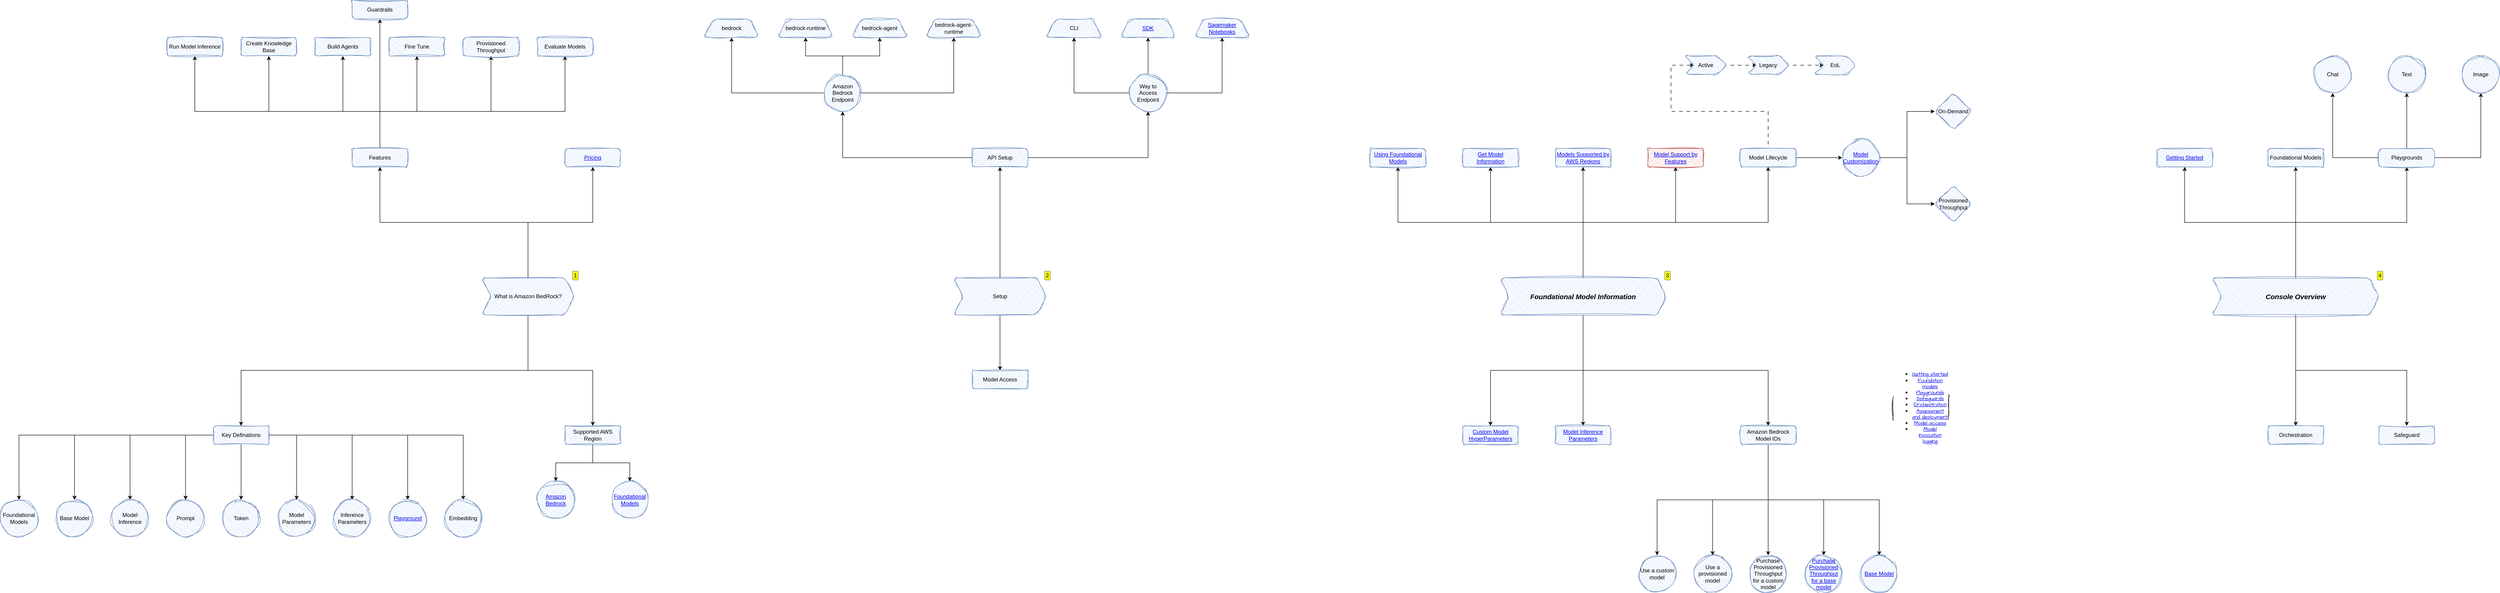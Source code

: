 <mxfile border="50" scale="3" compressed="false" locked="false" version="24.6.1" type="github">
  <diagram id="XDDI6lQXFnjoqCgmZGp5" name="Amazon Bedrock">
    <mxGraphModel dx="3068" dy="2017" grid="1" gridSize="10" guides="1" tooltips="1" connect="1" arrows="1" fold="1" page="1" pageScale="1" pageWidth="850" pageHeight="1100" math="0" shadow="0">
      <root>
        <mxCell id="0" />
        <mxCell id="1" parent="0" />
        <mxCell id="QQbbzArQkpCSjGnbr7T3-3" value="" style="edgeStyle=orthogonalEdgeStyle;rounded=0;hachureGap=4;orthogonalLoop=1;jettySize=auto;html=1;fontFamily=Architects Daughter;fontSource=https%3A%2F%2Ffonts.googleapis.com%2Fcss%3Ffamily%3DArchitects%2BDaughter;" edge="1" parent="1" source="QQbbzArQkpCSjGnbr7T3-1" target="QQbbzArQkpCSjGnbr7T3-2">
          <mxGeometry relative="1" as="geometry">
            <Array as="points">
              <mxPoint x="100" y="400" />
              <mxPoint x="-220" y="400" />
            </Array>
          </mxGeometry>
        </mxCell>
        <mxCell id="QQbbzArQkpCSjGnbr7T3-5" value="" style="edgeStyle=orthogonalEdgeStyle;shape=connector;rounded=0;hachureGap=4;orthogonalLoop=1;jettySize=auto;html=1;strokeColor=default;align=center;verticalAlign=middle;fontFamily=Architects Daughter;fontSource=https%3A%2F%2Ffonts.googleapis.com%2Fcss%3Ffamily%3DArchitects%2BDaughter;fontSize=11;fontColor=default;labelBackgroundColor=default;endArrow=classic;" edge="1" parent="1" source="QQbbzArQkpCSjGnbr7T3-1" target="QQbbzArQkpCSjGnbr7T3-4">
          <mxGeometry relative="1" as="geometry" />
        </mxCell>
        <mxCell id="QQbbzArQkpCSjGnbr7T3-7" value="" style="edgeStyle=orthogonalEdgeStyle;shape=connector;rounded=0;hachureGap=4;orthogonalLoop=1;jettySize=auto;html=1;strokeColor=default;align=center;verticalAlign=middle;fontFamily=Architects Daughter;fontSource=https%3A%2F%2Ffonts.googleapis.com%2Fcss%3Ffamily%3DArchitects%2BDaughter;fontSize=11;fontColor=default;labelBackgroundColor=default;endArrow=classic;" edge="1" parent="1" source="QQbbzArQkpCSjGnbr7T3-1" target="QQbbzArQkpCSjGnbr7T3-6">
          <mxGeometry relative="1" as="geometry">
            <Array as="points">
              <mxPoint x="100" y="720" />
              <mxPoint x="-520" y="720" />
            </Array>
          </mxGeometry>
        </mxCell>
        <mxCell id="QQbbzArQkpCSjGnbr7T3-9" value="" style="edgeStyle=orthogonalEdgeStyle;shape=connector;rounded=0;hachureGap=4;orthogonalLoop=1;jettySize=auto;html=1;strokeColor=default;align=center;verticalAlign=middle;fontFamily=Architects Daughter;fontSource=https%3A%2F%2Ffonts.googleapis.com%2Fcss%3Ffamily%3DArchitects%2BDaughter;fontSize=11;fontColor=default;labelBackgroundColor=default;endArrow=classic;" edge="1" parent="1" source="QQbbzArQkpCSjGnbr7T3-1" target="QQbbzArQkpCSjGnbr7T3-8">
          <mxGeometry relative="1" as="geometry" />
        </mxCell>
        <UserObject label="What is Amazon BedRock?" tooltip="Amazon Bedrock is a fully managed service that makes high-performing foundation models (FMs) from leading AI startups and Amazon available for your use through a unified API. You can choose from a wide range of foundation models to find the model that is best suited for your use case. Amazon Bedrock also offers a broad set of capabilities to build generative AI applications with security, privacy, and responsible AI. Using Amazon Bedrock, you can easily experiment with and evaluate top foundation models for your use cases, privately customize them with your data using techniques such as fine-tuning and Retrieval Augmented Generation (RAG), and build agents that execute tasks using your enterprise systems and data sources.&#xa;&#xa;With Amazon Bedrock&#39;s serverless experience, you can get started quickly, privately customize foundation models with your own data, and easily and securely integrate and deploy them into your applications using AWS tools without having to manage any infrastructure." id="QQbbzArQkpCSjGnbr7T3-1">
          <mxCell style="shape=step;perimeter=stepPerimeter;whiteSpace=wrap;html=1;fixedSize=1;sketch=1;curveFitting=1;jiggle=2;shadow=0;rounded=1;fillStyle=cross-hatch;fillColor=#dae8fc;strokeColor=#6c8ebf;treeFolding=1;treeMoving=1;enumerate=1;" vertex="1" parent="1">
            <mxGeometry y="520" width="200" height="80" as="geometry" />
          </mxCell>
        </UserObject>
        <mxCell id="QQbbzArQkpCSjGnbr7T3-16" style="edgeStyle=orthogonalEdgeStyle;shape=connector;rounded=0;hachureGap=4;orthogonalLoop=1;jettySize=auto;html=1;entryX=0.5;entryY=1;entryDx=0;entryDy=0;strokeColor=default;align=center;verticalAlign=middle;fontFamily=Architects Daughter;fontSource=https%3A%2F%2Ffonts.googleapis.com%2Fcss%3Ffamily%3DArchitects%2BDaughter;fontSize=11;fontColor=default;labelBackgroundColor=default;endArrow=classic;" edge="1" parent="1" source="QQbbzArQkpCSjGnbr7T3-2" target="QQbbzArQkpCSjGnbr7T3-13">
          <mxGeometry relative="1" as="geometry">
            <Array as="points">
              <mxPoint x="-220" y="160" />
              <mxPoint x="-140" y="160" />
            </Array>
          </mxGeometry>
        </mxCell>
        <mxCell id="QQbbzArQkpCSjGnbr7T3-17" style="edgeStyle=orthogonalEdgeStyle;shape=connector;rounded=0;hachureGap=4;orthogonalLoop=1;jettySize=auto;html=1;strokeColor=default;align=center;verticalAlign=middle;fontFamily=Architects Daughter;fontSource=https%3A%2F%2Ffonts.googleapis.com%2Fcss%3Ffamily%3DArchitects%2BDaughter;fontSize=11;fontColor=default;labelBackgroundColor=default;endArrow=classic;" edge="1" parent="1" source="QQbbzArQkpCSjGnbr7T3-2" target="QQbbzArQkpCSjGnbr7T3-14">
          <mxGeometry relative="1" as="geometry">
            <Array as="points">
              <mxPoint x="-220" y="160" />
              <mxPoint x="20" y="160" />
            </Array>
          </mxGeometry>
        </mxCell>
        <mxCell id="QQbbzArQkpCSjGnbr7T3-19" style="edgeStyle=orthogonalEdgeStyle;shape=connector;rounded=0;hachureGap=4;orthogonalLoop=1;jettySize=auto;html=1;strokeColor=default;align=center;verticalAlign=middle;fontFamily=Architects Daughter;fontSource=https%3A%2F%2Ffonts.googleapis.com%2Fcss%3Ffamily%3DArchitects%2BDaughter;fontSize=11;fontColor=default;labelBackgroundColor=default;endArrow=classic;" edge="1" parent="1" source="QQbbzArQkpCSjGnbr7T3-2" target="QQbbzArQkpCSjGnbr7T3-18">
          <mxGeometry relative="1" as="geometry">
            <Array as="points">
              <mxPoint x="-220" y="160" />
              <mxPoint x="180" y="160" />
            </Array>
          </mxGeometry>
        </mxCell>
        <mxCell id="QQbbzArQkpCSjGnbr7T3-21" style="edgeStyle=orthogonalEdgeStyle;shape=connector;rounded=0;hachureGap=4;orthogonalLoop=1;jettySize=auto;html=1;entryX=0.5;entryY=1;entryDx=0;entryDy=0;strokeColor=default;align=center;verticalAlign=middle;fontFamily=Architects Daughter;fontSource=https%3A%2F%2Ffonts.googleapis.com%2Fcss%3Ffamily%3DArchitects%2BDaughter;fontSize=11;fontColor=default;labelBackgroundColor=default;endArrow=classic;" edge="1" parent="1" source="QQbbzArQkpCSjGnbr7T3-2" target="QQbbzArQkpCSjGnbr7T3-20">
          <mxGeometry relative="1" as="geometry">
            <Array as="points">
              <mxPoint x="-220" y="160" />
              <mxPoint x="-620" y="160" />
            </Array>
          </mxGeometry>
        </mxCell>
        <mxCell id="QQbbzArQkpCSjGnbr7T3-22" style="edgeStyle=orthogonalEdgeStyle;shape=connector;rounded=0;hachureGap=4;orthogonalLoop=1;jettySize=auto;html=1;entryX=0.5;entryY=1;entryDx=0;entryDy=0;strokeColor=default;align=center;verticalAlign=middle;fontFamily=Architects Daughter;fontSource=https%3A%2F%2Ffonts.googleapis.com%2Fcss%3Ffamily%3DArchitects%2BDaughter;fontSize=11;fontColor=default;labelBackgroundColor=default;endArrow=classic;" edge="1" parent="1" source="QQbbzArQkpCSjGnbr7T3-2" target="QQbbzArQkpCSjGnbr7T3-12">
          <mxGeometry relative="1" as="geometry">
            <Array as="points">
              <mxPoint x="-220" y="160" />
              <mxPoint x="-300" y="160" />
            </Array>
          </mxGeometry>
        </mxCell>
        <mxCell id="QQbbzArQkpCSjGnbr7T3-23" style="edgeStyle=orthogonalEdgeStyle;shape=connector;rounded=0;hachureGap=4;orthogonalLoop=1;jettySize=auto;html=1;entryX=0.5;entryY=1;entryDx=0;entryDy=0;strokeColor=default;align=center;verticalAlign=middle;fontFamily=Architects Daughter;fontSource=https%3A%2F%2Ffonts.googleapis.com%2Fcss%3Ffamily%3DArchitects%2BDaughter;fontSize=11;fontColor=default;labelBackgroundColor=default;endArrow=classic;" edge="1" parent="1" source="QQbbzArQkpCSjGnbr7T3-2" target="QQbbzArQkpCSjGnbr7T3-10">
          <mxGeometry relative="1" as="geometry">
            <Array as="points">
              <mxPoint x="-220" y="160" />
              <mxPoint x="-460" y="160" />
            </Array>
          </mxGeometry>
        </mxCell>
        <mxCell id="QQbbzArQkpCSjGnbr7T3-25" value="" style="edgeStyle=orthogonalEdgeStyle;shape=connector;rounded=0;hachureGap=4;orthogonalLoop=1;jettySize=auto;html=1;strokeColor=default;align=center;verticalAlign=middle;fontFamily=Architects Daughter;fontSource=https%3A%2F%2Ffonts.googleapis.com%2Fcss%3Ffamily%3DArchitects%2BDaughter;fontSize=11;fontColor=default;labelBackgroundColor=default;endArrow=classic;" edge="1" parent="1" source="QQbbzArQkpCSjGnbr7T3-2" target="QQbbzArQkpCSjGnbr7T3-24">
          <mxGeometry relative="1" as="geometry" />
        </mxCell>
        <mxCell id="QQbbzArQkpCSjGnbr7T3-2" value="Features" style="whiteSpace=wrap;html=1;fillColor=#dae8fc;strokeColor=#6c8ebf;sketch=1;curveFitting=1;jiggle=2;shadow=0;rounded=1;fillStyle=cross-hatch;" vertex="1" parent="1">
          <mxGeometry x="-280" y="240" width="120" height="40" as="geometry" />
        </mxCell>
        <UserObject label="&lt;a href=&quot;https://aws.amazon.com/bedrock/pricing&quot;&gt;Pricing&lt;/a&gt;" tooltip="With Amazon Bedrock, you pay to run inference on any of the third-party foundation models. Pricing is based on the volume of input tokens and output tokens, and on whether you have purchased provisioned throughput for the model. For more information, see the Model providers page in the Amazon Bedrock console. For each model, pricing is listed following the model version. For more information about purchasing Provisioned Throughput, see Provisioned Throughput for Amazon Bedrock." id="QQbbzArQkpCSjGnbr7T3-4">
          <mxCell style="whiteSpace=wrap;html=1;fillColor=#dae8fc;strokeColor=#6c8ebf;sketch=1;curveFitting=1;jiggle=2;shadow=0;rounded=1;fillStyle=cross-hatch;" vertex="1" parent="1">
            <mxGeometry x="180" y="240" width="120" height="40" as="geometry" />
          </mxCell>
        </UserObject>
        <mxCell id="cnEi_GldgaMHaCoD5AnP-6" value="" style="edgeStyle=orthogonalEdgeStyle;shape=connector;rounded=0;hachureGap=4;orthogonalLoop=1;jettySize=auto;html=1;strokeColor=default;align=center;verticalAlign=middle;fontFamily=Architects Daughter;fontSource=https%3A%2F%2Ffonts.googleapis.com%2Fcss%3Ffamily%3DArchitects%2BDaughter;fontSize=11;fontColor=default;labelBackgroundColor=default;endArrow=classic;" edge="1" parent="1" source="QQbbzArQkpCSjGnbr7T3-6" target="cnEi_GldgaMHaCoD5AnP-5">
          <mxGeometry relative="1" as="geometry" />
        </mxCell>
        <mxCell id="cnEi_GldgaMHaCoD5AnP-15" style="edgeStyle=orthogonalEdgeStyle;shape=connector;rounded=0;hachureGap=4;orthogonalLoop=1;jettySize=auto;html=1;strokeColor=default;align=center;verticalAlign=middle;fontFamily=Architects Daughter;fontSource=https%3A%2F%2Ffonts.googleapis.com%2Fcss%3Ffamily%3DArchitects%2BDaughter;fontSize=11;fontColor=default;labelBackgroundColor=default;endArrow=classic;" edge="1" parent="1" source="QQbbzArQkpCSjGnbr7T3-6" target="cnEi_GldgaMHaCoD5AnP-10">
          <mxGeometry relative="1" as="geometry" />
        </mxCell>
        <mxCell id="cnEi_GldgaMHaCoD5AnP-16" style="edgeStyle=orthogonalEdgeStyle;shape=connector;rounded=0;hachureGap=4;orthogonalLoop=1;jettySize=auto;html=1;entryX=0.5;entryY=0;entryDx=0;entryDy=0;strokeColor=default;align=center;verticalAlign=middle;fontFamily=Architects Daughter;fontSource=https%3A%2F%2Ffonts.googleapis.com%2Fcss%3Ffamily%3DArchitects%2BDaughter;fontSize=11;fontColor=default;labelBackgroundColor=default;endArrow=classic;" edge="1" parent="1" source="QQbbzArQkpCSjGnbr7T3-6" target="cnEi_GldgaMHaCoD5AnP-13">
          <mxGeometry relative="1" as="geometry" />
        </mxCell>
        <mxCell id="cnEi_GldgaMHaCoD5AnP-17" style="edgeStyle=orthogonalEdgeStyle;shape=connector;rounded=0;hachureGap=4;orthogonalLoop=1;jettySize=auto;html=1;entryX=0.5;entryY=0;entryDx=0;entryDy=0;strokeColor=default;align=center;verticalAlign=middle;fontFamily=Architects Daughter;fontSource=https%3A%2F%2Ffonts.googleapis.com%2Fcss%3Ffamily%3DArchitects%2BDaughter;fontSize=11;fontColor=default;labelBackgroundColor=default;endArrow=classic;" edge="1" parent="1" source="QQbbzArQkpCSjGnbr7T3-6" target="cnEi_GldgaMHaCoD5AnP-12">
          <mxGeometry relative="1" as="geometry" />
        </mxCell>
        <mxCell id="cnEi_GldgaMHaCoD5AnP-18" style="edgeStyle=orthogonalEdgeStyle;shape=connector;rounded=0;hachureGap=4;orthogonalLoop=1;jettySize=auto;html=1;entryX=0.5;entryY=0;entryDx=0;entryDy=0;strokeColor=default;align=center;verticalAlign=middle;fontFamily=Architects Daughter;fontSource=https%3A%2F%2Ffonts.googleapis.com%2Fcss%3Ffamily%3DArchitects%2BDaughter;fontSize=11;fontColor=default;labelBackgroundColor=default;endArrow=classic;" edge="1" parent="1" source="QQbbzArQkpCSjGnbr7T3-6" target="cnEi_GldgaMHaCoD5AnP-11">
          <mxGeometry relative="1" as="geometry" />
        </mxCell>
        <mxCell id="cnEi_GldgaMHaCoD5AnP-19" style="edgeStyle=orthogonalEdgeStyle;shape=connector;rounded=0;hachureGap=4;orthogonalLoop=1;jettySize=auto;html=1;strokeColor=default;align=center;verticalAlign=middle;fontFamily=Architects Daughter;fontSource=https%3A%2F%2Ffonts.googleapis.com%2Fcss%3Ffamily%3DArchitects%2BDaughter;fontSize=11;fontColor=default;labelBackgroundColor=default;endArrow=classic;" edge="1" parent="1" source="QQbbzArQkpCSjGnbr7T3-6" target="cnEi_GldgaMHaCoD5AnP-9">
          <mxGeometry relative="1" as="geometry" />
        </mxCell>
        <mxCell id="cnEi_GldgaMHaCoD5AnP-20" style="edgeStyle=orthogonalEdgeStyle;shape=connector;rounded=0;hachureGap=4;orthogonalLoop=1;jettySize=auto;html=1;entryX=0.5;entryY=0;entryDx=0;entryDy=0;strokeColor=default;align=center;verticalAlign=middle;fontFamily=Architects Daughter;fontSource=https%3A%2F%2Ffonts.googleapis.com%2Fcss%3Ffamily%3DArchitects%2BDaughter;fontSize=11;fontColor=default;labelBackgroundColor=default;endArrow=classic;" edge="1" parent="1" source="QQbbzArQkpCSjGnbr7T3-6" target="cnEi_GldgaMHaCoD5AnP-8">
          <mxGeometry relative="1" as="geometry" />
        </mxCell>
        <mxCell id="cnEi_GldgaMHaCoD5AnP-21" style="edgeStyle=orthogonalEdgeStyle;shape=connector;rounded=0;hachureGap=4;orthogonalLoop=1;jettySize=auto;html=1;strokeColor=default;align=center;verticalAlign=middle;fontFamily=Architects Daughter;fontSource=https%3A%2F%2Ffonts.googleapis.com%2Fcss%3Ffamily%3DArchitects%2BDaughter;fontSize=11;fontColor=default;labelBackgroundColor=default;endArrow=classic;" edge="1" parent="1" source="QQbbzArQkpCSjGnbr7T3-6" target="cnEi_GldgaMHaCoD5AnP-7">
          <mxGeometry relative="1" as="geometry" />
        </mxCell>
        <mxCell id="cnEi_GldgaMHaCoD5AnP-22" style="edgeStyle=orthogonalEdgeStyle;shape=connector;rounded=0;hachureGap=4;orthogonalLoop=1;jettySize=auto;html=1;entryX=0.5;entryY=0;entryDx=0;entryDy=0;strokeColor=default;align=center;verticalAlign=middle;fontFamily=Architects Daughter;fontSource=https%3A%2F%2Ffonts.googleapis.com%2Fcss%3Ffamily%3DArchitects%2BDaughter;fontSize=11;fontColor=default;labelBackgroundColor=default;endArrow=classic;" edge="1" parent="1" source="QQbbzArQkpCSjGnbr7T3-6" target="cnEi_GldgaMHaCoD5AnP-14">
          <mxGeometry relative="1" as="geometry" />
        </mxCell>
        <mxCell id="QQbbzArQkpCSjGnbr7T3-6" value="Key Definations" style="whiteSpace=wrap;html=1;fillColor=#dae8fc;strokeColor=#6c8ebf;sketch=1;curveFitting=1;jiggle=2;shadow=0;rounded=1;fillStyle=cross-hatch;" vertex="1" parent="1">
          <mxGeometry x="-580" y="840" width="120" height="40" as="geometry" />
        </mxCell>
        <mxCell id="cnEi_GldgaMHaCoD5AnP-2" value="" style="edgeStyle=orthogonalEdgeStyle;shape=connector;rounded=0;hachureGap=4;orthogonalLoop=1;jettySize=auto;html=1;strokeColor=default;align=center;verticalAlign=middle;fontFamily=Architects Daughter;fontSource=https%3A%2F%2Ffonts.googleapis.com%2Fcss%3Ffamily%3DArchitects%2BDaughter;fontSize=11;fontColor=default;labelBackgroundColor=default;endArrow=classic;" edge="1" parent="1" source="QQbbzArQkpCSjGnbr7T3-8" target="cnEi_GldgaMHaCoD5AnP-1">
          <mxGeometry relative="1" as="geometry" />
        </mxCell>
        <mxCell id="cnEi_GldgaMHaCoD5AnP-4" value="" style="edgeStyle=orthogonalEdgeStyle;shape=connector;rounded=0;hachureGap=4;orthogonalLoop=1;jettySize=auto;html=1;strokeColor=default;align=center;verticalAlign=middle;fontFamily=Architects Daughter;fontSource=https%3A%2F%2Ffonts.googleapis.com%2Fcss%3Ffamily%3DArchitects%2BDaughter;fontSize=11;fontColor=default;labelBackgroundColor=default;endArrow=classic;" edge="1" parent="1" source="QQbbzArQkpCSjGnbr7T3-8" target="cnEi_GldgaMHaCoD5AnP-3">
          <mxGeometry relative="1" as="geometry" />
        </mxCell>
        <mxCell id="QQbbzArQkpCSjGnbr7T3-8" value="Supported AWS Region" style="whiteSpace=wrap;html=1;fillColor=#dae8fc;strokeColor=#6c8ebf;sketch=1;curveFitting=1;jiggle=2;shadow=0;rounded=1;fillStyle=cross-hatch;" vertex="1" parent="1">
          <mxGeometry x="180" y="840" width="120" height="40" as="geometry" />
        </mxCell>
        <UserObject label="Create Knowledge Base" tooltip="Augment response generation with information from your data sources – Create knowledge bases by uploading data sources to be queried in order to augment a foundation model&#39;s generation of responses." id="QQbbzArQkpCSjGnbr7T3-10">
          <mxCell style="whiteSpace=wrap;html=1;fillColor=#dae8fc;strokeColor=#6c8ebf;sketch=1;curveFitting=1;jiggle=2;shadow=0;rounded=1;fillStyle=cross-hatch;" vertex="1" parent="1">
            <mxGeometry x="-520" width="120" height="40" as="geometry" />
          </mxCell>
        </UserObject>
        <UserObject label="Build Agents" tooltip="Create applications that reason through how to help a customer – Build agents that use foundation models, make API calls, and (optionally) query knowledge bases in order to reason through and carry out tasks for your customers.&#xa;" id="QQbbzArQkpCSjGnbr7T3-12">
          <mxCell style="whiteSpace=wrap;html=1;fillColor=#dae8fc;strokeColor=#6c8ebf;sketch=1;curveFitting=1;jiggle=2;shadow=0;rounded=1;fillStyle=cross-hatch;" vertex="1" parent="1">
            <mxGeometry x="-360" width="120" height="40" as="geometry" />
          </mxCell>
        </UserObject>
        <UserObject label="Fine Tune" tooltip="&#xa;&#xa;Adapt models to specific tasks and domains with training data – Customize an Amazon Bedrock foundation model by providing training data for fine-tuning or continued-pretraining in order to adjust a model&#39;s parameters and improve its performance on specific tasks or in certain domains.&#xa;" id="QQbbzArQkpCSjGnbr7T3-13">
          <mxCell style="whiteSpace=wrap;html=1;fillColor=#dae8fc;strokeColor=#6c8ebf;sketch=1;curveFitting=1;jiggle=2;shadow=0;rounded=1;fillStyle=cross-hatch;" vertex="1" parent="1">
            <mxGeometry x="-200" width="120" height="40" as="geometry" />
          </mxCell>
        </UserObject>
        <UserObject label="Provisioned Throughput" tooltip="Improve your FM-based application&#39;s efficiency and output – Purchase Provisioned Throughput for a foundation model in order to run inference on models more efficiently and at discounted rates." id="QQbbzArQkpCSjGnbr7T3-14">
          <mxCell style="whiteSpace=wrap;html=1;fillColor=#dae8fc;strokeColor=#6c8ebf;sketch=1;curveFitting=1;jiggle=2;shadow=0;rounded=1;fillStyle=cross-hatch;" vertex="1" parent="1">
            <mxGeometry x="-40" width="120" height="40" as="geometry" />
          </mxCell>
        </UserObject>
        <UserObject label="Evaluate Models" tooltip="Determine the best model for your use case – Evaluate outputs of different models with built-in or custom prompt datasets to determine the model that is best suited for your application." id="QQbbzArQkpCSjGnbr7T3-18">
          <mxCell style="whiteSpace=wrap;html=1;fillColor=#dae8fc;strokeColor=#6c8ebf;sketch=1;curveFitting=1;jiggle=2;shadow=0;rounded=1;fillStyle=cross-hatch;" vertex="1" parent="1">
            <mxGeometry x="120" width="120" height="40" as="geometry" />
          </mxCell>
        </UserObject>
        <UserObject label="Run Model Inference" tooltip="&#xa;&#xa;Experiment with prompts and configurations – Run model inference by sending prompts using different configurations and foundation models to generate responses. You can use the API or the text, image, and chat playgrounds in the console to experiment in a graphical interface. When you&#39;re ready, set up your application to make requests to the InvokeModel APIs.&#xa;" id="QQbbzArQkpCSjGnbr7T3-20">
          <mxCell style="whiteSpace=wrap;html=1;fillColor=#dae8fc;strokeColor=#6c8ebf;sketch=1;curveFitting=1;jiggle=2;shadow=0;rounded=1;fillStyle=cross-hatch;" vertex="1" parent="1">
            <mxGeometry x="-680" width="120" height="40" as="geometry" />
          </mxCell>
        </UserObject>
        <UserObject label="Guardrails" tooltip="Prevent inappropriate or unwanted content – Use guardrails to implement safeguards for your generative AI applications.&#xa;" id="QQbbzArQkpCSjGnbr7T3-24">
          <mxCell style="whiteSpace=wrap;html=1;fillColor=#dae8fc;strokeColor=#6c8ebf;sketch=1;curveFitting=1;jiggle=2;shadow=0;rounded=1;fillStyle=cross-hatch;" vertex="1" parent="1">
            <mxGeometry x="-280" y="-80" width="120" height="40" as="geometry" />
          </mxCell>
        </UserObject>
        <mxCell id="cnEi_GldgaMHaCoD5AnP-1" value="&lt;a href=&quot;https://docs.aws.amazon.com/bedrock/latest/userguide/models-regions.html&quot;&gt;Foundational Models&lt;/a&gt;" style="ellipse;whiteSpace=wrap;html=1;fillColor=#dae8fc;strokeColor=#6c8ebf;sketch=1;curveFitting=1;jiggle=2;shadow=0;rounded=1;fillStyle=cross-hatch;" vertex="1" parent="1">
          <mxGeometry x="280" y="960" width="80" height="80" as="geometry" />
        </mxCell>
        <mxCell id="cnEi_GldgaMHaCoD5AnP-3" value="&lt;a href=&quot;https://docs.aws.amazon.com/general/latest/gr/bedrock.html#bedrock_region&quot;&gt;Amazon Bedrock&lt;/a&gt;" style="ellipse;whiteSpace=wrap;html=1;fillColor=#dae8fc;strokeColor=#6c8ebf;sketch=1;curveFitting=1;jiggle=2;shadow=0;rounded=1;fillStyle=cross-hatch;" vertex="1" parent="1">
          <mxGeometry x="120" y="960" width="80" height="80" as="geometry" />
        </mxCell>
        <UserObject label="Foundational Models" tooltip="Foundation model (FM) – An AI model with a large number of parameters and trained on a massive amount of diverse data. A foundation model can generate a variety of responses for a wide range of use cases. Foundation models can generate text or image, and can also convert input into embeddings. Before you can use an Amazon Bedrock foundation model, you must request access. For more information about foundation models, see Supported foundation models in Amazon Bedrock.&#xa;" id="cnEi_GldgaMHaCoD5AnP-5">
          <mxCell style="ellipse;whiteSpace=wrap;html=1;fillColor=#dae8fc;strokeColor=#6c8ebf;sketch=1;curveFitting=1;jiggle=2;shadow=0;rounded=1;fillStyle=cross-hatch;" vertex="1" parent="1">
            <mxGeometry x="-1040" y="1000" width="80" height="80" as="geometry" />
          </mxCell>
        </UserObject>
        <UserObject label="&lt;a href=&quot;https://docs.aws.amazon.com/bedrock/latest/userguide/playgrounds.html&quot;&gt;Playground&lt;/a&gt;" tooltip="Playground – A user-friendly graphical interface in the AWS Management Console in which you can experiment with running model inference to familiarize yourself with Amazon Bedrock. Use the playground to test out the effects of different models, configurations, and inference parameters on the responses generated for different prompts that you enter." id="cnEi_GldgaMHaCoD5AnP-7">
          <mxCell style="ellipse;whiteSpace=wrap;html=1;fillColor=#dae8fc;strokeColor=#6c8ebf;sketch=1;curveFitting=1;jiggle=2;shadow=0;rounded=1;fillStyle=cross-hatch;" vertex="1" parent="1">
            <mxGeometry x="-200" y="1000" width="80" height="80" as="geometry" />
          </mxCell>
        </UserObject>
        <UserObject label="Inference Parameters" tooltip="Inference parameters – Values that can be adjusted during model inference to influence a response. Inference parameters can affect how varied responses are and can also limit the length of a response or the occurrence of specified sequences. " id="cnEi_GldgaMHaCoD5AnP-8">
          <mxCell style="ellipse;whiteSpace=wrap;html=1;fillColor=#dae8fc;strokeColor=#6c8ebf;sketch=1;curveFitting=1;jiggle=2;shadow=0;rounded=1;fillStyle=cross-hatch;" vertex="1" parent="1">
            <mxGeometry x="-320" y="1000" width="80" height="80" as="geometry" />
          </mxCell>
        </UserObject>
        <UserObject label="Model Parameters" tooltip="Model parameters – Values that define a model and its behavior in interpreting input and generating responses. Model parameters are controlled and updated by providers. You can also update model parameters to create a new model through the process of model customization." id="cnEi_GldgaMHaCoD5AnP-9">
          <mxCell style="ellipse;whiteSpace=wrap;html=1;fillColor=#dae8fc;strokeColor=#6c8ebf;sketch=1;curveFitting=1;jiggle=2;shadow=0;rounded=1;fillStyle=cross-hatch;" vertex="1" parent="1">
            <mxGeometry x="-440" y="1000" width="80" height="80" as="geometry" />
          </mxCell>
        </UserObject>
        <UserObject label="Token" tooltip="Token – A sequence of characters that a model can interpret or predict as a single unit of meaning. For example, with text models, a token could correspond not just to a word, but also to a part of a word with grammatical meaning (such as &quot;-ed&quot;), a punctuation mark (such as &quot;?&quot;), or a common phrase (such as &quot;a lot&quot;)." id="cnEi_GldgaMHaCoD5AnP-10">
          <mxCell style="ellipse;whiteSpace=wrap;html=1;fillColor=#dae8fc;strokeColor=#6c8ebf;sketch=1;curveFitting=1;jiggle=2;shadow=0;rounded=1;fillStyle=cross-hatch;" vertex="1" parent="1">
            <mxGeometry x="-560" y="1000" width="80" height="80" as="geometry" />
          </mxCell>
        </UserObject>
        <UserObject label="Base Model" tooltip="Base model – A foundation model that is packaged by a provider and ready to use. Amazon Bedrock offers a variety of industry-leading foundation models from leading providers. " id="cnEi_GldgaMHaCoD5AnP-11">
          <mxCell style="ellipse;whiteSpace=wrap;html=1;fillColor=#dae8fc;strokeColor=#6c8ebf;sketch=1;curveFitting=1;jiggle=2;shadow=0;rounded=1;fillStyle=cross-hatch;" vertex="1" parent="1">
            <mxGeometry x="-920" y="1000" width="80" height="80" as="geometry" />
          </mxCell>
        </UserObject>
        <UserObject label="Model Inference" tooltip="Model inference – The process of a foundation model generating an output (response) from a given input (prompt)." id="cnEi_GldgaMHaCoD5AnP-12">
          <mxCell style="ellipse;whiteSpace=wrap;html=1;fillColor=#dae8fc;strokeColor=#6c8ebf;sketch=1;curveFitting=1;jiggle=2;shadow=0;rounded=1;fillStyle=cross-hatch;" vertex="1" parent="1">
            <mxGeometry x="-800" y="1000" width="80" height="80" as="geometry" />
          </mxCell>
        </UserObject>
        <UserObject label="Prompt" tooltip="Prompt – An input provided to a model to guide it to generate an appropriate response or output for the input. For example, a text prompt can consist of a single line for the model to respond to, or it can detail instructions or a task for the model to perform. The prompt can contain the context of the task, examples of outputs, or text for a model to use in its response. Prompts can be used to carry out tasks such as classification, question answering, code generation, creative writing, and more." id="cnEi_GldgaMHaCoD5AnP-13">
          <mxCell style="ellipse;whiteSpace=wrap;html=1;fillColor=#dae8fc;strokeColor=#6c8ebf;sketch=1;curveFitting=1;jiggle=2;shadow=0;rounded=1;fillStyle=cross-hatch;" vertex="1" parent="1">
            <mxGeometry x="-680" y="1000" width="80" height="80" as="geometry" />
          </mxCell>
        </UserObject>
        <UserObject label="Embedding" tooltip="Embedding – The process of condensing information by transforming input into a vector of numerical values, known as the embeddings, in order to compare the similarity between different objects by using a shared numerical representation. For example, sentences can be compared to determine the similarity in meaning, images can be compared to determine visual similarity, or text and image can be compared to see if they&#39;re relevant to each other. You can also combine text and image inputs into an averaged embeddings vector if it&#39;s relevant to your use case. " id="cnEi_GldgaMHaCoD5AnP-14">
          <mxCell style="ellipse;whiteSpace=wrap;html=1;fillColor=#dae8fc;strokeColor=#6c8ebf;sketch=1;curveFitting=1;jiggle=2;shadow=0;rounded=1;fillStyle=cross-hatch;" vertex="1" parent="1">
            <mxGeometry x="-80" y="1000" width="80" height="80" as="geometry" />
          </mxCell>
        </UserObject>
        <mxCell id="cnEi_GldgaMHaCoD5AnP-27" value="" style="edgeStyle=orthogonalEdgeStyle;shape=connector;rounded=0;hachureGap=4;orthogonalLoop=1;jettySize=auto;html=1;strokeColor=default;align=center;verticalAlign=middle;fontFamily=Architects Daughter;fontSource=https%3A%2F%2Ffonts.googleapis.com%2Fcss%3Ffamily%3DArchitects%2BDaughter;fontSize=11;fontColor=default;labelBackgroundColor=default;endArrow=classic;" edge="1" parent="1" source="cnEi_GldgaMHaCoD5AnP-23" target="cnEi_GldgaMHaCoD5AnP-26">
          <mxGeometry relative="1" as="geometry" />
        </mxCell>
        <mxCell id="cnEi_GldgaMHaCoD5AnP-46" style="edgeStyle=orthogonalEdgeStyle;shape=connector;rounded=0;hachureGap=4;orthogonalLoop=1;jettySize=auto;html=1;entryX=0.5;entryY=0;entryDx=0;entryDy=0;strokeColor=default;align=center;verticalAlign=middle;fontFamily=Architects Daughter;fontSource=https%3A%2F%2Ffonts.googleapis.com%2Fcss%3Ffamily%3DArchitects%2BDaughter;fontSize=11;fontColor=default;labelBackgroundColor=default;endArrow=classic;" edge="1" parent="1" source="cnEi_GldgaMHaCoD5AnP-23" target="cnEi_GldgaMHaCoD5AnP-24">
          <mxGeometry relative="1" as="geometry" />
        </mxCell>
        <UserObject label="Setup" tooltip="Amazon Bedrock is a fully managed service that makes high-performing foundation models (FMs) from leading AI startups and Amazon available for your use through a unified API. You can choose from a wide range of foundation models to find the model that is best suited for your use case. Amazon Bedrock also offers a broad set of capabilities to build generative AI applications with security, privacy, and responsible AI. Using Amazon Bedrock, you can easily experiment with and evaluate top foundation models for your use cases, privately customize them with your data using techniques such as fine-tuning and Retrieval Augmented Generation (RAG), and build agents that execute tasks using your enterprise systems and data sources.&#xa;&#xa;With Amazon Bedrock&#39;s serverless experience, you can get started quickly, privately customize foundation models with your own data, and easily and securely integrate and deploy them into your applications using AWS tools without having to manage any infrastructure." id="cnEi_GldgaMHaCoD5AnP-23">
          <mxCell style="shape=step;perimeter=stepPerimeter;whiteSpace=wrap;html=1;fixedSize=1;sketch=1;curveFitting=1;jiggle=2;shadow=0;rounded=1;fillStyle=cross-hatch;fillColor=#dae8fc;strokeColor=#6c8ebf;treeFolding=1;treeMoving=1;enumerate=1;" vertex="1" parent="1">
            <mxGeometry x="1020" y="520" width="200" height="80" as="geometry" />
          </mxCell>
        </UserObject>
        <mxCell id="cnEi_GldgaMHaCoD5AnP-24" value="Model Access" style="whiteSpace=wrap;html=1;fillColor=#dae8fc;strokeColor=#6c8ebf;sketch=1;curveFitting=1;jiggle=2;shadow=0;rounded=1;fillStyle=cross-hatch;" vertex="1" parent="1">
          <mxGeometry x="1060" y="720" width="120" height="40" as="geometry" />
        </mxCell>
        <mxCell id="cnEi_GldgaMHaCoD5AnP-29" value="" style="edgeStyle=orthogonalEdgeStyle;shape=connector;rounded=0;hachureGap=4;orthogonalLoop=1;jettySize=auto;html=1;strokeColor=default;align=center;verticalAlign=middle;fontFamily=Architects Daughter;fontSource=https%3A%2F%2Ffonts.googleapis.com%2Fcss%3Ffamily%3DArchitects%2BDaughter;fontSize=11;fontColor=default;labelBackgroundColor=default;endArrow=classic;" edge="1" parent="1" source="cnEi_GldgaMHaCoD5AnP-26" target="cnEi_GldgaMHaCoD5AnP-28">
          <mxGeometry relative="1" as="geometry">
            <Array as="points">
              <mxPoint x="780" y="260" />
            </Array>
          </mxGeometry>
        </mxCell>
        <mxCell id="cnEi_GldgaMHaCoD5AnP-39" value="" style="edgeStyle=orthogonalEdgeStyle;shape=connector;rounded=0;hachureGap=4;orthogonalLoop=1;jettySize=auto;html=1;strokeColor=default;align=center;verticalAlign=middle;fontFamily=Architects Daughter;fontSource=https%3A%2F%2Ffonts.googleapis.com%2Fcss%3Ffamily%3DArchitects%2BDaughter;fontSize=11;fontColor=default;labelBackgroundColor=default;endArrow=classic;" edge="1" parent="1" source="cnEi_GldgaMHaCoD5AnP-26" target="cnEi_GldgaMHaCoD5AnP-38">
          <mxGeometry relative="1" as="geometry" />
        </mxCell>
        <UserObject label="API Setup" tooltip="This section describes how to set up your environment to make Amazon Bedrock API calls and provides examples of common use-cases. You can access the Amazon Bedrock API using the AWS Command Line Interface (AWS CLI), an AWS SDK, or a SageMaker Notebook.&#xa;&#xa;Before you can access Amazon Bedrock APIs, you need to request access to the foundation models that you plan to use." id="cnEi_GldgaMHaCoD5AnP-26">
          <mxCell style="whiteSpace=wrap;html=1;fillColor=#dae8fc;strokeColor=#6c8ebf;sketch=1;curveFitting=1;jiggle=2;shadow=0;rounded=1;fillStyle=cross-hatch;" vertex="1" parent="1">
            <mxGeometry x="1060" y="240" width="120" height="40" as="geometry" />
          </mxCell>
        </UserObject>
        <mxCell id="cnEi_GldgaMHaCoD5AnP-31" value="" style="edgeStyle=orthogonalEdgeStyle;shape=connector;rounded=0;hachureGap=4;orthogonalLoop=1;jettySize=auto;html=1;strokeColor=default;align=center;verticalAlign=middle;fontFamily=Architects Daughter;fontSource=https%3A%2F%2Ffonts.googleapis.com%2Fcss%3Ffamily%3DArchitects%2BDaughter;fontSize=11;fontColor=default;labelBackgroundColor=default;endArrow=classic;" edge="1" parent="1" source="cnEi_GldgaMHaCoD5AnP-28" target="cnEi_GldgaMHaCoD5AnP-30">
          <mxGeometry relative="1" as="geometry" />
        </mxCell>
        <mxCell id="cnEi_GldgaMHaCoD5AnP-35" style="edgeStyle=orthogonalEdgeStyle;shape=connector;rounded=0;hachureGap=4;orthogonalLoop=1;jettySize=auto;html=1;entryX=0.5;entryY=1;entryDx=0;entryDy=0;strokeColor=default;align=center;verticalAlign=middle;fontFamily=Architects Daughter;fontSource=https%3A%2F%2Ffonts.googleapis.com%2Fcss%3Ffamily%3DArchitects%2BDaughter;fontSize=11;fontColor=default;labelBackgroundColor=default;endArrow=classic;" edge="1" parent="1" source="cnEi_GldgaMHaCoD5AnP-28" target="cnEi_GldgaMHaCoD5AnP-32">
          <mxGeometry relative="1" as="geometry" />
        </mxCell>
        <mxCell id="cnEi_GldgaMHaCoD5AnP-36" style="edgeStyle=orthogonalEdgeStyle;shape=connector;rounded=0;hachureGap=4;orthogonalLoop=1;jettySize=auto;html=1;entryX=0.5;entryY=1;entryDx=0;entryDy=0;strokeColor=default;align=center;verticalAlign=middle;fontFamily=Architects Daughter;fontSource=https%3A%2F%2Ffonts.googleapis.com%2Fcss%3Ffamily%3DArchitects%2BDaughter;fontSize=11;fontColor=default;labelBackgroundColor=default;endArrow=classic;" edge="1" parent="1" source="cnEi_GldgaMHaCoD5AnP-28" target="cnEi_GldgaMHaCoD5AnP-33">
          <mxGeometry relative="1" as="geometry" />
        </mxCell>
        <mxCell id="cnEi_GldgaMHaCoD5AnP-37" style="edgeStyle=orthogonalEdgeStyle;shape=connector;rounded=0;hachureGap=4;orthogonalLoop=1;jettySize=auto;html=1;entryX=0.5;entryY=1;entryDx=0;entryDy=0;strokeColor=default;align=center;verticalAlign=middle;fontFamily=Architects Daughter;fontSource=https%3A%2F%2Ffonts.googleapis.com%2Fcss%3Ffamily%3DArchitects%2BDaughter;fontSize=11;fontColor=default;labelBackgroundColor=default;endArrow=classic;" edge="1" parent="1" source="cnEi_GldgaMHaCoD5AnP-28" target="cnEi_GldgaMHaCoD5AnP-34">
          <mxGeometry relative="1" as="geometry" />
        </mxCell>
        <UserObject label="Amazon Bedrock Endpoint" tooltip="To connect programmatically to an AWS service, you use an endpoint. Refer to the Amazon Bedrock endpoints and quotas chapter in the AWS General Reference for information about the endpoints that you can use for Amazon Bedrock.&#xa;&#xa;Amazon Bedrock provides the following service endpoints.&#xa;&#xa;    bedrock – Contains control plane APIs for managing, training, and deploying models. For more information, see Amazon Bedrock Actions and Amazon Bedrock Data Types.&#xa;&#xa;    bedrock-runtime – Contains data plane APIs for making inference requests for models hosted in Amazon Bedrock. For more information, see Amazon Bedrock Runtime Actions and Amazon Bedrock Runtime Data Types.&#xa;&#xa;    bedrock-agent – Contains control plane APIs for creating and managing agents and knowledge bases. For more information, see Agents for Amazon Bedrock Actions and Agents for Amazon Bedrock Data Types.&#xa;&#xa;    bedrock-agent-runtime – Contains data plane APIs for invoking agents and querying knowledge bases. For more information, see Agents for Amazon Bedrock Runtime Actions and Agents for Amazon Bedrock Runtime Data Types.&#xa;" id="cnEi_GldgaMHaCoD5AnP-28">
          <mxCell style="ellipse;whiteSpace=wrap;html=1;fillColor=#dae8fc;strokeColor=#6c8ebf;sketch=1;curveFitting=1;jiggle=2;shadow=0;rounded=1;fillStyle=cross-hatch;" vertex="1" parent="1">
            <mxGeometry x="740" y="80" width="80" height="80" as="geometry" />
          </mxCell>
        </UserObject>
        <UserObject label="bedrock" tooltip="bedrock – Contains control plane APIs for managing, training, and deploying models. For more information, see Amazon Bedrock Actions and Amazon Bedrock Data Types.&#xa;" id="cnEi_GldgaMHaCoD5AnP-30">
          <mxCell style="shape=trapezoid;perimeter=trapezoidPerimeter;whiteSpace=wrap;html=1;fixedSize=1;fillColor=#dae8fc;strokeColor=#6c8ebf;sketch=1;curveFitting=1;jiggle=2;shadow=0;rounded=1;fillStyle=cross-hatch;" vertex="1" parent="1">
            <mxGeometry x="480" y="-40" width="120" height="40" as="geometry" />
          </mxCell>
        </UserObject>
        <UserObject label="bedrock-runtime" tooltip="bedrock-runtime – Contains data plane APIs for making inference requests for models hosted in Amazon Bedrock." id="cnEi_GldgaMHaCoD5AnP-32">
          <mxCell style="shape=trapezoid;perimeter=trapezoidPerimeter;whiteSpace=wrap;html=1;fixedSize=1;fillColor=#dae8fc;strokeColor=#6c8ebf;sketch=1;curveFitting=1;jiggle=2;shadow=0;rounded=1;fillStyle=cross-hatch;" vertex="1" parent="1">
            <mxGeometry x="640" y="-40" width="120" height="40" as="geometry" />
          </mxCell>
        </UserObject>
        <UserObject label="bedrock-agent" tooltip="bedrock-agent – Contains control plane APIs for creating and managing agents and knowledge bases." id="cnEi_GldgaMHaCoD5AnP-33">
          <mxCell style="shape=trapezoid;perimeter=trapezoidPerimeter;whiteSpace=wrap;html=1;fixedSize=1;fillColor=#dae8fc;strokeColor=#6c8ebf;sketch=1;curveFitting=1;jiggle=2;shadow=0;rounded=1;fillStyle=cross-hatch;" vertex="1" parent="1">
            <mxGeometry x="800" y="-40" width="120" height="40" as="geometry" />
          </mxCell>
        </UserObject>
        <UserObject label="bedrock-agent-runtime" tooltip="bedrock-agent-runtime – Contains data plane APIs for invoking agents and querying knowledge bases. " id="cnEi_GldgaMHaCoD5AnP-34">
          <mxCell style="shape=trapezoid;perimeter=trapezoidPerimeter;whiteSpace=wrap;html=1;fixedSize=1;fillColor=#dae8fc;strokeColor=#6c8ebf;sketch=1;curveFitting=1;jiggle=2;shadow=0;rounded=1;fillStyle=cross-hatch;" vertex="1" parent="1">
            <mxGeometry x="960" y="-40" width="120" height="40" as="geometry" />
          </mxCell>
        </UserObject>
        <mxCell id="cnEi_GldgaMHaCoD5AnP-41" value="" style="edgeStyle=orthogonalEdgeStyle;shape=connector;rounded=0;hachureGap=4;orthogonalLoop=1;jettySize=auto;html=1;strokeColor=default;align=center;verticalAlign=middle;fontFamily=Architects Daughter;fontSource=https%3A%2F%2Ffonts.googleapis.com%2Fcss%3Ffamily%3DArchitects%2BDaughter;fontSize=11;fontColor=default;labelBackgroundColor=default;endArrow=classic;" edge="1" parent="1" source="cnEi_GldgaMHaCoD5AnP-38" target="cnEi_GldgaMHaCoD5AnP-40">
          <mxGeometry relative="1" as="geometry" />
        </mxCell>
        <mxCell id="cnEi_GldgaMHaCoD5AnP-44" value="" style="edgeStyle=orthogonalEdgeStyle;shape=connector;rounded=0;hachureGap=4;orthogonalLoop=1;jettySize=auto;html=1;strokeColor=default;align=center;verticalAlign=middle;fontFamily=Architects Daughter;fontSource=https%3A%2F%2Ffonts.googleapis.com%2Fcss%3Ffamily%3DArchitects%2BDaughter;fontSize=11;fontColor=default;labelBackgroundColor=default;endArrow=classic;" edge="1" parent="1" source="cnEi_GldgaMHaCoD5AnP-38" target="cnEi_GldgaMHaCoD5AnP-42">
          <mxGeometry relative="1" as="geometry" />
        </mxCell>
        <mxCell id="cnEi_GldgaMHaCoD5AnP-45" style="edgeStyle=orthogonalEdgeStyle;shape=connector;rounded=0;hachureGap=4;orthogonalLoop=1;jettySize=auto;html=1;strokeColor=default;align=center;verticalAlign=middle;fontFamily=Architects Daughter;fontSource=https%3A%2F%2Ffonts.googleapis.com%2Fcss%3Ffamily%3DArchitects%2BDaughter;fontSize=11;fontColor=default;labelBackgroundColor=default;endArrow=classic;" edge="1" parent="1" source="cnEi_GldgaMHaCoD5AnP-38" target="cnEi_GldgaMHaCoD5AnP-43">
          <mxGeometry relative="1" as="geometry" />
        </mxCell>
        <mxCell id="cnEi_GldgaMHaCoD5AnP-38" value="Way to Access Endpoint" style="ellipse;whiteSpace=wrap;html=1;fillColor=#dae8fc;strokeColor=#6c8ebf;sketch=1;curveFitting=1;jiggle=2;shadow=0;rounded=1;fillStyle=cross-hatch;" vertex="1" parent="1">
          <mxGeometry x="1400" y="80" width="80" height="80" as="geometry" />
        </mxCell>
        <UserObject label="CLI" tooltip="If you plan to use the CLI, install and configure the AWS CLI by following the steps at Install or update the latest version of the AWS Command Line Interface User Guide.&#xa;&#xa;    Configure your AWS credentials using the aws configure CLI command by following the steps at Configure the AWS CLI.&#xa;&#xa;Refer to the following references for AWS CLI commands and operations:&#xa;&#xa;    Amazon Bedrock CLI commands&#xa;&#xa;    Amazon Bedrock Runtime CLI commands&#xa;&#xa;    Agents for Amazon Bedrock CLI commands&#xa;&#xa;    Agents for Amazon Bedrock Runtime CLI commands&#xa;" id="cnEi_GldgaMHaCoD5AnP-40">
          <mxCell style="shape=trapezoid;perimeter=trapezoidPerimeter;whiteSpace=wrap;html=1;fixedSize=1;fillColor=#dae8fc;strokeColor=#6c8ebf;sketch=1;curveFitting=1;jiggle=2;shadow=0;rounded=1;fillStyle=cross-hatch;" vertex="1" parent="1">
            <mxGeometry x="1220" y="-40" width="120" height="40" as="geometry" />
          </mxCell>
        </UserObject>
        <UserObject label="&lt;a href=&quot;https://docs.aws.amazon.com/bedrock/latest/userguide/api-setup.html#api-sdk&quot;&gt;SDK&lt;/a&gt;" tooltip="AWS software development kits (SDKs) are available for many popular programming languages. Each SDK provides an API, code examples, and documentation that make it easier for developers to build applications in their preferred language. SDKs automatically perform useful tasks for you, such as:&#xa;&#xa;    Cryptographically sign your service requests&#xa;&#xa;    Retry requests&#xa;&#xa;    Handle error responses&#xa;" id="cnEi_GldgaMHaCoD5AnP-42">
          <mxCell style="shape=trapezoid;perimeter=trapezoidPerimeter;whiteSpace=wrap;html=1;fixedSize=1;fillColor=#dae8fc;strokeColor=#6c8ebf;sketch=1;curveFitting=1;jiggle=2;shadow=0;rounded=1;fillStyle=cross-hatch;" vertex="1" parent="1">
            <mxGeometry x="1380" y="-40" width="120" height="40" as="geometry" />
          </mxCell>
        </UserObject>
        <UserObject label="&lt;a href=&quot;https://docs.aws.amazon.com/bedrock/latest/userguide/api-setup.html#api-using-sage&quot;&gt;Sagemaker Notebooks&lt;/a&gt;" tooltip="You can use the SDK for Python (Boto3) to invoke Amazon Bedrock API operations from a SageMaker notebook." id="cnEi_GldgaMHaCoD5AnP-43">
          <mxCell style="shape=trapezoid;perimeter=trapezoidPerimeter;whiteSpace=wrap;html=1;fixedSize=1;fillColor=#dae8fc;strokeColor=#6c8ebf;sketch=1;curveFitting=1;jiggle=2;shadow=0;rounded=1;fillStyle=cross-hatch;" vertex="1" parent="1">
            <mxGeometry x="1540" y="-40" width="120" height="40" as="geometry" />
          </mxCell>
        </UserObject>
        <mxCell id="cnEi_GldgaMHaCoD5AnP-47" style="edgeStyle=orthogonalEdgeStyle;shape=connector;rounded=0;hachureGap=4;orthogonalLoop=1;jettySize=auto;html=1;exitX=0.5;exitY=1;exitDx=0;exitDy=0;strokeColor=default;align=center;verticalAlign=middle;fontFamily=Architects Daughter;fontSource=https%3A%2F%2Ffonts.googleapis.com%2Fcss%3Ffamily%3DArchitects%2BDaughter;fontSize=11;fontColor=default;labelBackgroundColor=default;endArrow=classic;" edge="1" parent="1" source="cnEi_GldgaMHaCoD5AnP-40" target="cnEi_GldgaMHaCoD5AnP-40">
          <mxGeometry relative="1" as="geometry" />
        </mxCell>
        <mxCell id="cnEi_GldgaMHaCoD5AnP-60" style="edgeStyle=orthogonalEdgeStyle;shape=connector;rounded=0;hachureGap=4;orthogonalLoop=1;jettySize=auto;html=1;entryX=0.5;entryY=1;entryDx=0;entryDy=0;strokeColor=default;align=center;verticalAlign=middle;fontFamily=Architects Daughter;fontSource=https%3A%2F%2Ffonts.googleapis.com%2Fcss%3Ffamily%3DArchitects%2BDaughter;fontSize=11;fontColor=default;labelBackgroundColor=default;endArrow=classic;" edge="1" parent="1" source="cnEi_GldgaMHaCoD5AnP-48" target="cnEi_GldgaMHaCoD5AnP-49">
          <mxGeometry relative="1" as="geometry">
            <Array as="points">
              <mxPoint x="2380" y="400" />
              <mxPoint x="1980" y="400" />
            </Array>
          </mxGeometry>
        </mxCell>
        <mxCell id="cnEi_GldgaMHaCoD5AnP-61" style="edgeStyle=orthogonalEdgeStyle;shape=connector;rounded=0;hachureGap=4;orthogonalLoop=1;jettySize=auto;html=1;entryX=0.5;entryY=1;entryDx=0;entryDy=0;strokeColor=default;align=center;verticalAlign=middle;fontFamily=Architects Daughter;fontSource=https%3A%2F%2Ffonts.googleapis.com%2Fcss%3Ffamily%3DArchitects%2BDaughter;fontSize=11;fontColor=default;labelBackgroundColor=default;endArrow=classic;" edge="1" parent="1" source="cnEi_GldgaMHaCoD5AnP-48" target="cnEi_GldgaMHaCoD5AnP-59">
          <mxGeometry relative="1" as="geometry" />
        </mxCell>
        <mxCell id="cnEi_GldgaMHaCoD5AnP-62" style="edgeStyle=orthogonalEdgeStyle;shape=connector;rounded=0;hachureGap=4;orthogonalLoop=1;jettySize=auto;html=1;strokeColor=default;align=center;verticalAlign=middle;fontFamily=Architects Daughter;fontSource=https%3A%2F%2Ffonts.googleapis.com%2Fcss%3Ffamily%3DArchitects%2BDaughter;fontSize=11;fontColor=default;labelBackgroundColor=default;endArrow=classic;" edge="1" parent="1" source="cnEi_GldgaMHaCoD5AnP-48" target="cnEi_GldgaMHaCoD5AnP-58">
          <mxGeometry relative="1" as="geometry" />
        </mxCell>
        <mxCell id="cnEi_GldgaMHaCoD5AnP-63" style="edgeStyle=orthogonalEdgeStyle;shape=connector;rounded=0;hachureGap=4;orthogonalLoop=1;jettySize=auto;html=1;entryX=0.5;entryY=1;entryDx=0;entryDy=0;strokeColor=default;align=center;verticalAlign=middle;fontFamily=Architects Daughter;fontSource=https%3A%2F%2Ffonts.googleapis.com%2Fcss%3Ffamily%3DArchitects%2BDaughter;fontSize=11;fontColor=default;labelBackgroundColor=default;endArrow=classic;" edge="1" parent="1" source="cnEi_GldgaMHaCoD5AnP-48" target="cnEi_GldgaMHaCoD5AnP-57">
          <mxGeometry relative="1" as="geometry" />
        </mxCell>
        <mxCell id="cnEi_GldgaMHaCoD5AnP-64" style="edgeStyle=orthogonalEdgeStyle;shape=connector;rounded=0;hachureGap=4;orthogonalLoop=1;jettySize=auto;html=1;entryX=0.5;entryY=1;entryDx=0;entryDy=0;strokeColor=default;align=center;verticalAlign=middle;fontFamily=Architects Daughter;fontSource=https%3A%2F%2Ffonts.googleapis.com%2Fcss%3Ffamily%3DArchitects%2BDaughter;fontSize=11;fontColor=default;labelBackgroundColor=default;endArrow=classic;" edge="1" parent="1" source="cnEi_GldgaMHaCoD5AnP-48" target="cnEi_GldgaMHaCoD5AnP-56">
          <mxGeometry relative="1" as="geometry">
            <Array as="points">
              <mxPoint x="2380" y="400" />
              <mxPoint x="2780" y="400" />
            </Array>
          </mxGeometry>
        </mxCell>
        <mxCell id="cnEi_GldgaMHaCoD5AnP-65" style="edgeStyle=orthogonalEdgeStyle;shape=connector;rounded=0;hachureGap=4;orthogonalLoop=1;jettySize=auto;html=1;entryX=0.5;entryY=0;entryDx=0;entryDy=0;strokeColor=default;align=center;verticalAlign=middle;fontFamily=Architects Daughter;fontSource=https%3A%2F%2Ffonts.googleapis.com%2Fcss%3Ffamily%3DArchitects%2BDaughter;fontSize=11;fontColor=default;labelBackgroundColor=default;endArrow=classic;" edge="1" parent="1" source="cnEi_GldgaMHaCoD5AnP-48" target="cnEi_GldgaMHaCoD5AnP-53">
          <mxGeometry relative="1" as="geometry" />
        </mxCell>
        <mxCell id="cnEi_GldgaMHaCoD5AnP-66" style="edgeStyle=orthogonalEdgeStyle;shape=connector;rounded=0;hachureGap=4;orthogonalLoop=1;jettySize=auto;html=1;strokeColor=default;align=center;verticalAlign=middle;fontFamily=Architects Daughter;fontSource=https%3A%2F%2Ffonts.googleapis.com%2Fcss%3Ffamily%3DArchitects%2BDaughter;fontSize=11;fontColor=default;labelBackgroundColor=default;endArrow=classic;" edge="1" parent="1" source="cnEi_GldgaMHaCoD5AnP-48" target="cnEi_GldgaMHaCoD5AnP-52">
          <mxGeometry relative="1" as="geometry" />
        </mxCell>
        <mxCell id="cnEi_GldgaMHaCoD5AnP-68" style="edgeStyle=orthogonalEdgeStyle;shape=connector;rounded=0;hachureGap=4;orthogonalLoop=1;jettySize=auto;html=1;entryX=0.5;entryY=0;entryDx=0;entryDy=0;strokeColor=default;align=center;verticalAlign=middle;fontFamily=Architects Daughter;fontSource=https%3A%2F%2Ffonts.googleapis.com%2Fcss%3Ffamily%3DArchitects%2BDaughter;fontSize=11;fontColor=default;labelBackgroundColor=default;endArrow=classic;" edge="1" parent="1" source="cnEi_GldgaMHaCoD5AnP-48" target="cnEi_GldgaMHaCoD5AnP-51">
          <mxGeometry relative="1" as="geometry">
            <Array as="points">
              <mxPoint x="2380" y="720" />
              <mxPoint x="2780" y="720" />
            </Array>
          </mxGeometry>
        </mxCell>
        <UserObject label="&lt;b style=&quot;font-size: 15px;&quot;&gt;&lt;font style=&quot;font-size: 15px;&quot;&gt;&lt;i style=&quot;&quot;&gt;Foundational Model Information&lt;/i&gt;&lt;br&gt;&lt;/font&gt;&lt;/b&gt;" tooltip="Amazon Bedrock is a fully managed service that makes high-performing foundation models (FMs) from leading AI startups and Amazon available for your use through a unified API. You can choose from a wide range of foundation models to find the model that is best suited for your use case. Amazon Bedrock also offers a broad set of capabilities to build generative AI applications with security, privacy, and responsible AI. Using Amazon Bedrock, you can easily experiment with and evaluate top foundation models for your use cases, privately customize them with your data using techniques such as fine-tuning and Retrieval Augmented Generation (RAG), and build agents that execute tasks using your enterprise systems and data sources.&#xa;&#xa;With Amazon Bedrock&#39;s serverless experience, you can get started quickly, privately customize foundation models with your own data, and easily and securely integrate and deploy them into your applications using AWS tools without having to manage any infrastructure." id="cnEi_GldgaMHaCoD5AnP-48">
          <mxCell style="shape=step;perimeter=stepPerimeter;whiteSpace=wrap;html=1;fixedSize=1;sketch=1;curveFitting=1;jiggle=2;shadow=0;rounded=1;fillStyle=cross-hatch;fillColor=#dae8fc;strokeColor=#6c8ebf;treeFolding=1;treeMoving=1;enumerate=1;" vertex="1" parent="1">
            <mxGeometry x="2200" y="520" width="360" height="80" as="geometry" />
          </mxCell>
        </UserObject>
        <UserObject label="&lt;a href=&quot;https://docs.aws.amazon.com/bedrock/latest/userguide/model-usage.html&quot;&gt;Using Foundational Models&lt;/a&gt;" tooltip="You must request access to a model before you can use it. After doing so, you can then use FMs in the following ways.&#xa;&#xa;    Run inference by sending prompts to a model and generating responses. The playgrounds offer a user-friendly interface in the AWS Management Console for generating text, images, or chats. See the Output modality column to determine the models you can use in each playground.&#xa;&#xa;Note&#xa;&#xa;The console playgrounds don&#39;t support running inference on embeddings models. Use the API to run inference on embeddings models.&#xa;&#xa;Evaluate models to compare outputs and determine the best model for your use-case.&#xa;&#xa;Set up a knowledge base with the help of an embeddings model. Then use a text model to generate responses to queries.&#xa;&#xa;Create an agent and use a model to run inference on prompts to carry out orchestration.&#xa;&#xa;Customize a model by feeding training and validation data to adjust model parameters for your use-case. To use a customized model, you must purchase Provisioned Throughput for it.&#xa;&#xa;Purchase Provisioned Throughput for a model to increase throughput for it.&#xa;" id="cnEi_GldgaMHaCoD5AnP-49">
          <mxCell style="whiteSpace=wrap;html=1;fillColor=#dae8fc;strokeColor=#6c8ebf;sketch=1;curveFitting=1;jiggle=2;shadow=0;rounded=1;fillStyle=cross-hatch;" vertex="1" parent="1">
            <mxGeometry x="1920" y="240" width="120" height="40" as="geometry" />
          </mxCell>
        </UserObject>
        <mxCell id="cnEi_GldgaMHaCoD5AnP-82" value="" style="edgeStyle=orthogonalEdgeStyle;shape=connector;rounded=0;hachureGap=4;orthogonalLoop=1;jettySize=auto;html=1;strokeColor=default;align=center;verticalAlign=middle;fontFamily=Architects Daughter;fontSource=https%3A%2F%2Ffonts.googleapis.com%2Fcss%3Ffamily%3DArchitects%2BDaughter;fontSize=11;fontColor=default;labelBackgroundColor=default;endArrow=classic;" edge="1" parent="1" source="cnEi_GldgaMHaCoD5AnP-51" target="cnEi_GldgaMHaCoD5AnP-81">
          <mxGeometry relative="1" as="geometry">
            <Array as="points">
              <mxPoint x="2580" y="1000" />
              <mxPoint x="2820" y="1000" />
            </Array>
          </mxGeometry>
        </mxCell>
        <mxCell id="cnEi_GldgaMHaCoD5AnP-87" style="edgeStyle=orthogonalEdgeStyle;shape=connector;rounded=0;hachureGap=4;orthogonalLoop=1;jettySize=auto;html=1;strokeColor=default;align=center;verticalAlign=middle;fontFamily=Architects Daughter;fontSource=https%3A%2F%2Ffonts.googleapis.com%2Fcss%3Ffamily%3DArchitects%2BDaughter;fontSize=11;fontColor=default;labelBackgroundColor=default;endArrow=classic;" edge="1" parent="1" source="cnEi_GldgaMHaCoD5AnP-51" target="cnEi_GldgaMHaCoD5AnP-84">
          <mxGeometry relative="1" as="geometry" />
        </mxCell>
        <mxCell id="cnEi_GldgaMHaCoD5AnP-88" style="edgeStyle=orthogonalEdgeStyle;shape=connector;rounded=0;hachureGap=4;orthogonalLoop=1;jettySize=auto;html=1;strokeColor=default;align=center;verticalAlign=middle;fontFamily=Architects Daughter;fontSource=https%3A%2F%2Ffonts.googleapis.com%2Fcss%3Ffamily%3DArchitects%2BDaughter;fontSize=11;fontColor=default;labelBackgroundColor=default;endArrow=classic;" edge="1" parent="1" source="cnEi_GldgaMHaCoD5AnP-51" target="cnEi_GldgaMHaCoD5AnP-85">
          <mxGeometry relative="1" as="geometry">
            <Array as="points">
              <mxPoint x="2580" y="1000" />
              <mxPoint x="2460" y="1000" />
            </Array>
          </mxGeometry>
        </mxCell>
        <mxCell id="cnEi_GldgaMHaCoD5AnP-89" style="edgeStyle=orthogonalEdgeStyle;shape=connector;rounded=0;hachureGap=4;orthogonalLoop=1;jettySize=auto;html=1;strokeColor=default;align=center;verticalAlign=middle;fontFamily=Architects Daughter;fontSource=https%3A%2F%2Ffonts.googleapis.com%2Fcss%3Ffamily%3DArchitects%2BDaughter;fontSize=11;fontColor=default;labelBackgroundColor=default;endArrow=classic;" edge="1" parent="1" source="cnEi_GldgaMHaCoD5AnP-51" target="cnEi_GldgaMHaCoD5AnP-86">
          <mxGeometry relative="1" as="geometry">
            <Array as="points">
              <mxPoint x="2580" y="1000" />
              <mxPoint x="2340" y="1000" />
            </Array>
          </mxGeometry>
        </mxCell>
        <mxCell id="cnEi_GldgaMHaCoD5AnP-90" style="edgeStyle=orthogonalEdgeStyle;shape=connector;rounded=0;hachureGap=4;orthogonalLoop=1;jettySize=auto;html=1;strokeColor=default;align=center;verticalAlign=middle;fontFamily=Architects Daughter;fontSource=https%3A%2F%2Ffonts.googleapis.com%2Fcss%3Ffamily%3DArchitects%2BDaughter;fontSize=11;fontColor=default;labelBackgroundColor=default;endArrow=classic;" edge="1" parent="1" source="cnEi_GldgaMHaCoD5AnP-51" target="cnEi_GldgaMHaCoD5AnP-83">
          <mxGeometry relative="1" as="geometry">
            <Array as="points">
              <mxPoint x="2580" y="1000" />
              <mxPoint x="2700" y="1000" />
            </Array>
          </mxGeometry>
        </mxCell>
        <mxCell id="cnEi_GldgaMHaCoD5AnP-51" value="Amazon Bedrock Model IDs" style="whiteSpace=wrap;html=1;fillColor=#dae8fc;strokeColor=#6c8ebf;sketch=1;curveFitting=1;jiggle=2;shadow=0;rounded=1;fillStyle=cross-hatch;" vertex="1" parent="1">
          <mxGeometry x="2720" y="840" width="120" height="40" as="geometry" />
        </mxCell>
        <UserObject label="&lt;a href=&quot;https://docs.aws.amazon.com/bedrock/latest/userguide/model-parameters.html&quot;&gt;Model Inference Parameters&lt;/a&gt;" tooltip="This section documents the inference parameters that you can use with the base models that Amazon Bedrock provides.&#xa;&#xa;Optionally, set inference parameters to influence the response generated by the model. You set inference parameters in a playground in the console, or in the body field of the InvokeModel or InvokeModelWithResponseStream API.&#xa;&#xa;When you call a model, you also include a prompt for the model. For information about writing prompts, see Prompt engineering guidelines.&#xa;&#xa;The following sections define the inference parameters available for each base model. For a custom model, use the same inference parameters as the base model from which it was customized.&#xa;Topics&#xa;&#xa;    Amazon Titan models&#xa;    Anthropic Claude models&#xa;    AI21 Labs Jurassic-2 models&#xa;    Cohere models&#xa;    Meta Llama models&#xa;    Mistral AI models&#xa;    Stability.ai Diffusion models" id="cnEi_GldgaMHaCoD5AnP-52">
          <mxCell style="whiteSpace=wrap;html=1;fillColor=#dae8fc;strokeColor=#6c8ebf;sketch=1;curveFitting=1;jiggle=2;shadow=0;rounded=1;fillStyle=cross-hatch;" vertex="1" parent="1">
            <mxGeometry x="2320" y="840" width="120" height="40" as="geometry" />
          </mxCell>
        </UserObject>
        <UserObject label="&lt;a href=&quot;https://docs.aws.amazon.com/bedrock/latest/userguide/custom-models-hp.html&quot;&gt;Custom Model HyperParameters&lt;/a&gt;" tooltip="The following reference content covers the hyperparameters that are available for training each Amazon Bedrock custom model.&#xa;&#xa;A hyperparameter is a parameter that controls the training process, such as the learning rate or epoch count. You set hyperparameters for custom model training when you submit the fine tuning job with the Amazon Bedrock console or by calling the CreateModelCustomizationJob API operation. For guidelines on hyperparameter settings, see Guidelines for model customization.&#xa;Topics&#xa;&#xa;    Amazon Titan text model customization hyperparameters&#xa;    Amazon Titan Image Generator G1 model customization hyperparameters&#xa;    Amazon Titan Multimodal Embeddings G1 customization hyperparameters&#xa;    Cohere Command model customization hyperparameters&#xa;    Meta Llama 2 model customization hyperparameters" id="cnEi_GldgaMHaCoD5AnP-53">
          <mxCell style="whiteSpace=wrap;html=1;fillColor=#dae8fc;strokeColor=#6c8ebf;sketch=1;curveFitting=1;jiggle=2;shadow=0;rounded=1;fillStyle=cross-hatch;" vertex="1" parent="1">
            <mxGeometry x="2120" y="840" width="120" height="40" as="geometry" />
          </mxCell>
        </UserObject>
        <mxCell id="cnEi_GldgaMHaCoD5AnP-70" value="" style="edgeStyle=orthogonalEdgeStyle;shape=connector;rounded=0;hachureGap=4;orthogonalLoop=1;jettySize=auto;html=1;strokeColor=default;align=center;verticalAlign=middle;fontFamily=Architects Daughter;fontSource=https%3A%2F%2Ffonts.googleapis.com%2Fcss%3Ffamily%3DArchitects%2BDaughter;fontSize=11;fontColor=default;labelBackgroundColor=default;endArrow=classic;flowAnimation=1;" edge="1" parent="1" source="cnEi_GldgaMHaCoD5AnP-56" target="cnEi_GldgaMHaCoD5AnP-69">
          <mxGeometry relative="1" as="geometry">
            <Array as="points">
              <mxPoint x="2780" y="160" />
              <mxPoint x="2570" y="160" />
              <mxPoint x="2570" y="60" />
            </Array>
          </mxGeometry>
        </mxCell>
        <mxCell id="cnEi_GldgaMHaCoD5AnP-76" value="" style="edgeStyle=orthogonalEdgeStyle;shape=connector;rounded=0;hachureGap=4;orthogonalLoop=1;jettySize=auto;html=1;strokeColor=default;align=center;verticalAlign=middle;fontFamily=Architects Daughter;fontSource=https%3A%2F%2Ffonts.googleapis.com%2Fcss%3Ffamily%3DArchitects%2BDaughter;fontSize=11;fontColor=default;labelBackgroundColor=default;endArrow=classic;" edge="1" parent="1" source="cnEi_GldgaMHaCoD5AnP-56" target="cnEi_GldgaMHaCoD5AnP-75">
          <mxGeometry relative="1" as="geometry" />
        </mxCell>
        <UserObject label="Model Lifecycle" tooltip="Amazon Bedrock is continuously working to bring the latest versions of foundation models that have better capabilities, accuracy, and safety. As we launch new model versions, you can test them with the Amazon Bedrock console or API, and migrate your applications to benefit from the latest model versions.&#xa;&#xa;A model offered on Amazon Bedrock can be in one of these states: Active, Legacy, or End-of-Life (EOL). &#xa;&#xa;The console marks a model version&#39;s state as Active or Legacy. When you make a GetFoundationModel or ListFoundationModels call, you can find the state of the model in the modelLifecycle field in the response. After the EOL date, the model version can only be found on this documentation page." id="cnEi_GldgaMHaCoD5AnP-56">
          <mxCell style="whiteSpace=wrap;html=1;fillColor=#dae8fc;strokeColor=#6c8ebf;sketch=1;curveFitting=1;jiggle=2;shadow=0;rounded=1;fillStyle=cross-hatch;" vertex="1" parent="1">
            <mxGeometry x="2720" y="240" width="120" height="40" as="geometry" />
          </mxCell>
        </UserObject>
        <mxCell id="cnEi_GldgaMHaCoD5AnP-57" value="&lt;a href=&quot;https://docs.aws.amazon.com/bedrock/latest/userguide/models-features.html&quot;&gt;Model Support by Features&lt;/a&gt;" style="whiteSpace=wrap;html=1;fillColor=#f8cecc;strokeColor=#b85450;sketch=1;curveFitting=1;jiggle=2;shadow=0;rounded=1;fillStyle=cross-hatch;" vertex="1" parent="1">
          <mxGeometry x="2520" y="240" width="120" height="40" as="geometry" />
        </mxCell>
        <UserObject label="&lt;a href=&quot;https://docs.aws.amazon.com/bedrock/latest/userguide/models-regions.html&quot;&gt;Models Supported by AWS Regions&lt;/a&gt;" tooltip="ll models, except Anthropic Claude 3 Opus, Amazon Titan Text Premier, and Mistral Small are supported in both the US East (N. Virginia, us-east-1) and the US West (Oregon, us-west-2) Regions., Amazon Titan Text Premier, Mistral Small and Claude 3.5 Sonnet models are only available in the US East (N. Virginia, us-east-1) Region. Anthropic Claude 3 Opus is only available in US West (Oregon, us-west-2).&#xa;Note&#xa;&#xa;Access to models in Europe (Ireland) and Asia Pacific (Singapore) Regions are currently gated. Please contact your account manager to request model access in these Regions. " id="cnEi_GldgaMHaCoD5AnP-58">
          <mxCell style="whiteSpace=wrap;html=1;fillColor=#dae8fc;strokeColor=#6c8ebf;sketch=1;curveFitting=1;jiggle=2;shadow=0;rounded=1;fillStyle=cross-hatch;" vertex="1" parent="1">
            <mxGeometry x="2320" y="240" width="120" height="40" as="geometry" />
          </mxCell>
        </UserObject>
        <UserObject label="&lt;a href=&quot;https://docs.aws.amazon.com/bedrock/latest/userguide/models-get-info.html&quot;&gt;Get Model Information&lt;/a&gt;" tooltip="In the Amazon Bedrock console, you can find overarching information about Amazon Bedrock foundation model providers and the models they provide in the Providers and Base models sections.&#xa;&#xa;Use the API to retrieve information about Amazon Bedrock foundation model, including its ARN, model ID, modalities and features it supports, and whether it is deprecated or not, in a FoundationModelSummary object.&#xa;&#xa;    To return information about all the foundation models that Amazon Bedrock provides, send a ListFoundationModels request.&#xa;&#xa;    Note&#xa;&#xa;    The response also returns model IDs that aren&#39;t in the base model ID or base model IDs for Provisioned Throughput charts. These model IDs are deprecated or for backwards compability.&#xa;&#xa;    To return information about a specific foundation model, send a GetFoundationModel request, specifying the model ID.&#xa;&#xa;" id="cnEi_GldgaMHaCoD5AnP-59">
          <mxCell style="whiteSpace=wrap;html=1;fillColor=#dae8fc;strokeColor=#6c8ebf;sketch=1;curveFitting=1;jiggle=2;shadow=0;rounded=1;fillStyle=cross-hatch;" vertex="1" parent="1">
            <mxGeometry x="2120" y="240" width="120" height="40" as="geometry" />
          </mxCell>
        </UserObject>
        <mxCell id="cnEi_GldgaMHaCoD5AnP-73" value="" style="edgeStyle=orthogonalEdgeStyle;shape=connector;rounded=0;hachureGap=4;orthogonalLoop=1;jettySize=auto;html=1;strokeColor=default;align=center;verticalAlign=middle;fontFamily=Architects Daughter;fontSource=https%3A%2F%2Ffonts.googleapis.com%2Fcss%3Ffamily%3DArchitects%2BDaughter;fontSize=11;fontColor=default;labelBackgroundColor=default;endArrow=classic;flowAnimation=1;" edge="1" parent="1" source="cnEi_GldgaMHaCoD5AnP-69" target="cnEi_GldgaMHaCoD5AnP-71">
          <mxGeometry relative="1" as="geometry" />
        </mxCell>
        <UserObject label="Active" tooltip="Active: The model provider is actively working on this version, and it will continue to get updates such as bug fixes and minor improvements. " id="cnEi_GldgaMHaCoD5AnP-69">
          <mxCell style="shape=step;perimeter=stepPerimeter;whiteSpace=wrap;html=1;fixedSize=1;fillColor=#dae8fc;strokeColor=#6c8ebf;sketch=1;curveFitting=1;jiggle=2;shadow=0;rounded=1;fillStyle=cross-hatch;" vertex="1" parent="1">
            <mxGeometry x="2600" y="40" width="90" height="40" as="geometry" />
          </mxCell>
        </UserObject>
        <mxCell id="cnEi_GldgaMHaCoD5AnP-74" value="" style="edgeStyle=orthogonalEdgeStyle;shape=connector;rounded=0;hachureGap=4;orthogonalLoop=1;jettySize=auto;html=1;strokeColor=default;align=center;verticalAlign=middle;fontFamily=Architects Daughter;fontSource=https%3A%2F%2Ffonts.googleapis.com%2Fcss%3Ffamily%3DArchitects%2BDaughter;fontSize=11;fontColor=default;labelBackgroundColor=default;endArrow=classic;flowAnimation=1;" edge="1" parent="1" source="cnEi_GldgaMHaCoD5AnP-71" target="cnEi_GldgaMHaCoD5AnP-72">
          <mxGeometry relative="1" as="geometry" />
        </mxCell>
        <UserObject label="Legacy" tooltip="Legacy: A version is marked Legacy when there is a more recent version which provides superior performance. Amazon Bedrock sets an EOL date for Legacy versions. The EOL date may vary depending on how you use the model (for example, whether you use on-demand throughput or Provisioned Throughput for a base model, or Provisioned Throughput for a customized model). While you can continue to use a Legacy version, you should plan to transition to an Active version before the EOL date. " id="cnEi_GldgaMHaCoD5AnP-71">
          <mxCell style="shape=step;perimeter=stepPerimeter;whiteSpace=wrap;html=1;fixedSize=1;fillColor=#dae8fc;strokeColor=#6c8ebf;sketch=1;curveFitting=1;jiggle=2;shadow=0;rounded=1;fillStyle=cross-hatch;" vertex="1" parent="1">
            <mxGeometry x="2735" y="40" width="90" height="40" as="geometry" />
          </mxCell>
        </UserObject>
        <UserObject label="EoL" tooltip="EOL: This version is no longer available for use. Any requests made to this version will fail." id="cnEi_GldgaMHaCoD5AnP-72">
          <mxCell style="shape=step;perimeter=stepPerimeter;whiteSpace=wrap;html=1;fixedSize=1;fillColor=#dae8fc;strokeColor=#6c8ebf;sketch=1;curveFitting=1;jiggle=2;shadow=0;rounded=1;fillStyle=cross-hatch;" vertex="1" parent="1">
            <mxGeometry x="2880" y="40" width="90" height="40" as="geometry" />
          </mxCell>
        </UserObject>
        <mxCell id="cnEi_GldgaMHaCoD5AnP-78" value="" style="edgeStyle=orthogonalEdgeStyle;shape=connector;rounded=0;hachureGap=4;orthogonalLoop=1;jettySize=auto;html=1;strokeColor=default;align=center;verticalAlign=middle;fontFamily=Architects Daughter;fontSource=https%3A%2F%2Ffonts.googleapis.com%2Fcss%3Ffamily%3DArchitects%2BDaughter;fontSize=11;fontColor=default;labelBackgroundColor=default;endArrow=classic;" edge="1" parent="1" source="cnEi_GldgaMHaCoD5AnP-75" target="cnEi_GldgaMHaCoD5AnP-77">
          <mxGeometry relative="1" as="geometry">
            <Array as="points">
              <mxPoint x="3080" y="260" />
              <mxPoint x="3080" y="160" />
            </Array>
          </mxGeometry>
        </mxCell>
        <mxCell id="cnEi_GldgaMHaCoD5AnP-80" value="" style="edgeStyle=orthogonalEdgeStyle;shape=connector;rounded=0;hachureGap=4;orthogonalLoop=1;jettySize=auto;html=1;strokeColor=default;align=center;verticalAlign=middle;fontFamily=Architects Daughter;fontSource=https%3A%2F%2Ffonts.googleapis.com%2Fcss%3Ffamily%3DArchitects%2BDaughter;fontSize=11;fontColor=default;labelBackgroundColor=default;endArrow=classic;" edge="1" parent="1" source="cnEi_GldgaMHaCoD5AnP-75" target="cnEi_GldgaMHaCoD5AnP-79">
          <mxGeometry relative="1" as="geometry">
            <Array as="points">
              <mxPoint x="3080" y="260" />
              <mxPoint x="3080" y="360" />
            </Array>
          </mxGeometry>
        </mxCell>
        <UserObject label="&lt;a href=&quot;https://docs.aws.amazon.com/bedrock/latest/userguide/model-lifecycle.html#model-modes&quot;&gt;Model Customization&lt;/a&gt;" tooltip="&#xa;&#xa;You specify the version of a model when you use it in On-Demand mode (for example, anthropic.claude-v2, anthropic.claude-v2:1, etc.).&#xa;&#xa;When you configure Provisioned Throughput, you must specify a model version that will remain unchanged for the entire term. You can purchase a new Provisioned Throughput commitment (or renew an existing one) for a version if the commitment term ends before the version&#39;s EOL date.&#xa;&#xa;If you customized a model, you can continue to use it until the EOL date of the base model version that you used for customization. You can also customize a legacy model version, but you should plan to migrate before it reaches its EOL date.&#xa;Note&#xa;&#xa;Service quotas are shared among model minor versions." id="cnEi_GldgaMHaCoD5AnP-75">
          <mxCell style="ellipse;whiteSpace=wrap;html=1;fillColor=#dae8fc;strokeColor=#6c8ebf;sketch=1;curveFitting=1;jiggle=2;shadow=0;rounded=1;fillStyle=cross-hatch;" vertex="1" parent="1">
            <mxGeometry x="2940" y="220" width="80" height="80" as="geometry" />
          </mxCell>
        </UserObject>
        <mxCell id="cnEi_GldgaMHaCoD5AnP-77" value="On-Demand" style="rhombus;whiteSpace=wrap;html=1;fillColor=#dae8fc;strokeColor=#6c8ebf;sketch=1;curveFitting=1;jiggle=2;shadow=0;rounded=1;fillStyle=cross-hatch;" vertex="1" parent="1">
          <mxGeometry x="3140" y="120" width="80" height="80" as="geometry" />
        </mxCell>
        <mxCell id="cnEi_GldgaMHaCoD5AnP-79" value="&lt;div&gt;Provisioned&lt;/div&gt;&lt;div&gt;Throughput&lt;br&gt;&lt;/div&gt;" style="rhombus;whiteSpace=wrap;html=1;fillColor=#dae8fc;strokeColor=#6c8ebf;sketch=1;curveFitting=1;jiggle=2;shadow=0;rounded=1;fillStyle=cross-hatch;" vertex="1" parent="1">
          <mxGeometry x="3140" y="320" width="80" height="80" as="geometry" />
        </mxCell>
        <mxCell id="cnEi_GldgaMHaCoD5AnP-81" value="&lt;a href=&quot;https://docs.aws.amazon.com/bedrock/latest/userguide/model-ids.html#model-ids-arns&quot;&gt;Base Model&lt;/a&gt;" style="ellipse;whiteSpace=wrap;html=1;fillColor=#dae8fc;strokeColor=#6c8ebf;sketch=1;curveFitting=1;jiggle=2;shadow=0;rounded=1;fillStyle=cross-hatch;" vertex="1" parent="1">
          <mxGeometry x="2980" y="1120" width="80" height="80" as="geometry" />
        </mxCell>
        <mxCell id="cnEi_GldgaMHaCoD5AnP-83" value="&lt;a href=&quot;https://docs.aws.amazon.com/bedrock/latest/userguide/model-ids.html#prov-throughput-models&quot;&gt;Purchase Provisioned Throughput for a base model&lt;/a&gt;" style="ellipse;whiteSpace=wrap;html=1;fillColor=#dae8fc;strokeColor=#6c8ebf;sketch=1;curveFitting=1;jiggle=2;shadow=0;rounded=1;fillStyle=cross-hatch;" vertex="1" parent="1">
          <mxGeometry x="2860" y="1120" width="80" height="80" as="geometry" />
        </mxCell>
        <mxCell id="cnEi_GldgaMHaCoD5AnP-84" value="Purchase Provisioned Throughput for a custom model" style="ellipse;whiteSpace=wrap;html=1;fillColor=#dae8fc;strokeColor=#6c8ebf;sketch=1;curveFitting=1;jiggle=2;shadow=0;rounded=1;fillStyle=cross-hatch;" vertex="1" parent="1">
          <mxGeometry x="2740" y="1120" width="80" height="80" as="geometry" />
        </mxCell>
        <mxCell id="cnEi_GldgaMHaCoD5AnP-85" value="Use a provisioned model" style="ellipse;whiteSpace=wrap;html=1;fillColor=#dae8fc;strokeColor=#6c8ebf;sketch=1;curveFitting=1;jiggle=2;shadow=0;rounded=1;fillStyle=cross-hatch;" vertex="1" parent="1">
          <mxGeometry x="2620" y="1120" width="80" height="80" as="geometry" />
        </mxCell>
        <mxCell id="cnEi_GldgaMHaCoD5AnP-86" value="Use a custom model" style="ellipse;whiteSpace=wrap;html=1;fillColor=#dae8fc;strokeColor=#6c8ebf;sketch=1;curveFitting=1;jiggle=2;shadow=0;rounded=1;fillStyle=cross-hatch;" vertex="1" parent="1">
          <mxGeometry x="2500" y="1120" width="80" height="80" as="geometry" />
        </mxCell>
        <mxCell id="cnEi_GldgaMHaCoD5AnP-91" value="&lt;ul&gt;&lt;li&gt;&lt;a href=&quot;https://docs.aws.amazon.com/bedrock/latest/userguide/using-console.html#console-description-getting-started&quot;&gt;Getting started             &lt;br/&gt;            &lt;/a&gt;&lt;/li&gt;&lt;li&gt;&lt;a href=&quot;https://docs.aws.amazon.com/bedrock/latest/userguide/using-console.html#console-description-foundation-models&quot;&gt;Foundation models          &lt;br/&gt;            &lt;/a&gt;&lt;/li&gt;&lt;li&gt;&lt;a href=&quot;https://docs.aws.amazon.com/bedrock/latest/userguide/using-console.html#console-description-playgrounds&quot;&gt;Playgrounds        &lt;br/&gt;            &lt;/a&gt;&lt;/li&gt;&lt;li&gt;&lt;a href=&quot;https://docs.aws.amazon.com/bedrock/latest/userguide/using-console.html#console-description-safeguards&quot;&gt;Safeguards&lt;/a&gt;&lt;/li&gt;&lt;li&gt;&lt;a href=&quot;https://docs.aws.amazon.com/bedrock/latest/userguide/using-console.html#console-description-orchestration&quot;&gt;Orchestration&lt;/a&gt;&lt;/li&gt;&lt;li&gt;&lt;a href=&quot;https://docs.aws.amazon.com/bedrock/latest/userguide/using-console.html#console-description-deployment&quot;&gt;Assessment and deployment&lt;/a&gt;&lt;/li&gt;&lt;li&gt;&lt;a href=&quot;https://docs.aws.amazon.com/bedrock/latest/userguide/using-console.html#console-description-model-access&quot;&gt;Model access&lt;/a&gt;&lt;/li&gt;&lt;li&gt;&lt;a href=&quot;https://docs.aws.amazon.com/bedrock/latest/userguide/using-console.html#console-description-invocation-logging&quot;&gt;Model invocation logging&lt;/a&gt;&lt;/li&gt;&lt;/ul&gt;" style="rounded=1;whiteSpace=wrap;html=1;sketch=1;hachureGap=4;jiggle=2;curveFitting=1;fontFamily=Architects Daughter;fontSource=https%3A%2F%2Ffonts.googleapis.com%2Fcss%3Ffamily%3DArchitects%2BDaughter;fontSize=11;fontColor=default;labelBackgroundColor=default;" vertex="1" parent="1">
          <mxGeometry x="3050" y="770" width="120" height="60" as="geometry" />
        </mxCell>
        <mxCell id="cnEi_GldgaMHaCoD5AnP-94" value="" style="edgeStyle=orthogonalEdgeStyle;shape=connector;rounded=0;hachureGap=4;orthogonalLoop=1;jettySize=auto;html=1;strokeColor=default;align=center;verticalAlign=middle;fontFamily=Architects Daughter;fontSource=https%3A%2F%2Ffonts.googleapis.com%2Fcss%3Ffamily%3DArchitects%2BDaughter;fontSize=11;fontColor=default;labelBackgroundColor=default;endArrow=classic;" edge="1" parent="1" source="cnEi_GldgaMHaCoD5AnP-92" target="cnEi_GldgaMHaCoD5AnP-93">
          <mxGeometry relative="1" as="geometry" />
        </mxCell>
        <mxCell id="cnEi_GldgaMHaCoD5AnP-96" value="" style="edgeStyle=orthogonalEdgeStyle;shape=connector;rounded=0;hachureGap=4;orthogonalLoop=1;jettySize=auto;html=1;strokeColor=default;align=center;verticalAlign=middle;fontFamily=Architects Daughter;fontSource=https%3A%2F%2Ffonts.googleapis.com%2Fcss%3Ffamily%3DArchitects%2BDaughter;fontSize=11;fontColor=default;labelBackgroundColor=default;endArrow=classic;" edge="1" parent="1" source="cnEi_GldgaMHaCoD5AnP-92" target="cnEi_GldgaMHaCoD5AnP-95">
          <mxGeometry relative="1" as="geometry" />
        </mxCell>
        <mxCell id="cnEi_GldgaMHaCoD5AnP-98" value="" style="edgeStyle=orthogonalEdgeStyle;shape=connector;rounded=0;hachureGap=4;orthogonalLoop=1;jettySize=auto;html=1;strokeColor=default;align=center;verticalAlign=middle;fontFamily=Architects Daughter;fontSource=https%3A%2F%2Ffonts.googleapis.com%2Fcss%3Ffamily%3DArchitects%2BDaughter;fontSize=11;fontColor=default;labelBackgroundColor=default;endArrow=classic;" edge="1" parent="1" source="cnEi_GldgaMHaCoD5AnP-92" target="cnEi_GldgaMHaCoD5AnP-97">
          <mxGeometry relative="1" as="geometry" />
        </mxCell>
        <mxCell id="cnEi_GldgaMHaCoD5AnP-106" value="" style="edgeStyle=orthogonalEdgeStyle;shape=connector;rounded=0;hachureGap=4;orthogonalLoop=1;jettySize=auto;html=1;strokeColor=default;align=center;verticalAlign=middle;fontFamily=Architects Daughter;fontSource=https%3A%2F%2Ffonts.googleapis.com%2Fcss%3Ffamily%3DArchitects%2BDaughter;fontSize=11;fontColor=default;labelBackgroundColor=default;endArrow=classic;" edge="1" parent="1" source="cnEi_GldgaMHaCoD5AnP-92" target="cnEi_GldgaMHaCoD5AnP-105">
          <mxGeometry relative="1" as="geometry" />
        </mxCell>
        <mxCell id="cnEi_GldgaMHaCoD5AnP-108" value="" style="edgeStyle=orthogonalEdgeStyle;shape=connector;rounded=0;hachureGap=4;orthogonalLoop=1;jettySize=auto;html=1;strokeColor=default;align=center;verticalAlign=middle;fontFamily=Architects Daughter;fontSource=https%3A%2F%2Ffonts.googleapis.com%2Fcss%3Ffamily%3DArchitects%2BDaughter;fontSize=11;fontColor=default;labelBackgroundColor=default;endArrow=classic;" edge="1" parent="1" source="cnEi_GldgaMHaCoD5AnP-92" target="cnEi_GldgaMHaCoD5AnP-107">
          <mxGeometry relative="1" as="geometry" />
        </mxCell>
        <UserObject label="&lt;b&gt;&lt;span style=&quot;font-size: 15px;&quot;&gt;&lt;font style=&quot;font-size: 15px;&quot;&gt;&lt;i&gt;Console Overview&lt;br&gt;&lt;/i&gt;&lt;/font&gt;&lt;/span&gt;&lt;/b&gt;" tooltip="Amazon Bedrock is a fully managed service that makes high-performing foundation models (FMs) from leading AI startups and Amazon available for your use through a unified API. You can choose from a wide range of foundation models to find the model that is best suited for your use case. Amazon Bedrock also offers a broad set of capabilities to build generative AI applications with security, privacy, and responsible AI. Using Amazon Bedrock, you can easily experiment with and evaluate top foundation models for your use cases, privately customize them with your data using techniques such as fine-tuning and Retrieval Augmented Generation (RAG), and build agents that execute tasks using your enterprise systems and data sources.&#xa;&#xa;With Amazon Bedrock&#39;s serverless experience, you can get started quickly, privately customize foundation models with your own data, and easily and securely integrate and deploy them into your applications using AWS tools without having to manage any infrastructure." id="cnEi_GldgaMHaCoD5AnP-92">
          <mxCell style="shape=step;perimeter=stepPerimeter;whiteSpace=wrap;html=1;fixedSize=1;sketch=1;curveFitting=1;jiggle=2;shadow=0;rounded=1;fillStyle=cross-hatch;fillColor=#dae8fc;strokeColor=#6c8ebf;treeFolding=1;treeMoving=1;enumerate=1;" vertex="1" parent="1">
            <mxGeometry x="3740" y="520" width="360" height="80" as="geometry" />
          </mxCell>
        </UserObject>
        <UserObject label="&lt;a href=&quot;https://docs.aws.amazon.com/bedrock/latest/userguide/using-console.html#console-description-getting-started&quot;&gt;Getting Started&lt;/a&gt;" tooltip="From Getting started in the navigation pane, you can get an Overview of the foundation models, examples, and playgrounds that Amazon Bedrock provides. You can also get Examples of the prompts you can use with Amazon Bedrock models.&#xa;&#xa;The examples page shows example prompts for the available models. You can search the examples and filter the list of examples using one or more of the following attributes:&#xa;&#xa;    Model&#xa;&#xa;    Modality (text, image, or embedding)&#xa;&#xa;    Category&#xa;&#xa;    Provider&#xa;&#xa;Filter the example prompts by choosing the Search in examples edit box and then selecting the filter that you want to apply to the search. Apply multiple filters by again choosing Search in examples and then selecting another filter.&#xa;&#xa;When you choose an example, the Amazon Bedrock console displays the following information about the example:&#xa;&#xa;    A description of what the example accomplishes.&#xa;&#xa;    The model name (and model provider) where the example runs.&#xa;&#xa;    The example prompt and the expected response.&#xa;&#xa;    The inference configuration parameter settings for the example.&#xa;&#xa;    The API request that runs the example.&#xa;&#xa;To run the example, choose Open in playground." id="cnEi_GldgaMHaCoD5AnP-93">
          <mxCell style="whiteSpace=wrap;html=1;fillColor=#dae8fc;strokeColor=#6c8ebf;sketch=1;curveFitting=1;jiggle=2;shadow=0;rounded=1;fillStyle=cross-hatch;" vertex="1" parent="1">
            <mxGeometry x="3620" y="240" width="120" height="40" as="geometry" />
          </mxCell>
        </UserObject>
        <UserObject label="Foundational Models" tooltip="Foundation models&#xa;&#xa;From Foundation models in the navigation pane, you can view the available Base models, and group them by various attributes. You can also filter the model view, search for models, and view information about the model providers.&#xa;&#xa;You can customize a base foundation model to improve the model&#39;s performance on specific tasks or teach the model a new domain of knowledge. Choose Custom models under foundation models to create and manage your custom models. Customize a model by creating a model customization job with a training dataset that you provide. For more information, see Custom models.&#xa;&#xa;You can experiment with base models and custom models by using the console playgrounds. " id="cnEi_GldgaMHaCoD5AnP-95">
          <mxCell style="whiteSpace=wrap;html=1;fillColor=#dae8fc;strokeColor=#6c8ebf;sketch=1;curveFitting=1;jiggle=2;shadow=0;rounded=1;fillStyle=cross-hatch;" vertex="1" parent="1">
            <mxGeometry x="3860" y="240" width="120" height="40" as="geometry" />
          </mxCell>
        </UserObject>
        <mxCell id="cnEi_GldgaMHaCoD5AnP-100" value="" style="edgeStyle=orthogonalEdgeStyle;shape=connector;rounded=0;hachureGap=4;orthogonalLoop=1;jettySize=auto;html=1;strokeColor=default;align=center;verticalAlign=middle;fontFamily=Architects Daughter;fontSource=https%3A%2F%2Ffonts.googleapis.com%2Fcss%3Ffamily%3DArchitects%2BDaughter;fontSize=11;fontColor=default;labelBackgroundColor=default;endArrow=classic;" edge="1" parent="1" source="cnEi_GldgaMHaCoD5AnP-97" target="cnEi_GldgaMHaCoD5AnP-99">
          <mxGeometry relative="1" as="geometry" />
        </mxCell>
        <mxCell id="cnEi_GldgaMHaCoD5AnP-102" value="" style="edgeStyle=orthogonalEdgeStyle;shape=connector;rounded=0;hachureGap=4;orthogonalLoop=1;jettySize=auto;html=1;strokeColor=default;align=center;verticalAlign=middle;fontFamily=Architects Daughter;fontSource=https%3A%2F%2Ffonts.googleapis.com%2Fcss%3Ffamily%3DArchitects%2BDaughter;fontSize=11;fontColor=default;labelBackgroundColor=default;endArrow=classic;" edge="1" parent="1" source="cnEi_GldgaMHaCoD5AnP-97" target="cnEi_GldgaMHaCoD5AnP-101">
          <mxGeometry relative="1" as="geometry" />
        </mxCell>
        <mxCell id="cnEi_GldgaMHaCoD5AnP-104" value="" style="edgeStyle=orthogonalEdgeStyle;shape=connector;rounded=0;hachureGap=4;orthogonalLoop=1;jettySize=auto;html=1;strokeColor=default;align=center;verticalAlign=middle;fontFamily=Architects Daughter;fontSource=https%3A%2F%2Ffonts.googleapis.com%2Fcss%3Ffamily%3DArchitects%2BDaughter;fontSize=11;fontColor=default;labelBackgroundColor=default;endArrow=classic;" edge="1" parent="1" source="cnEi_GldgaMHaCoD5AnP-97" target="cnEi_GldgaMHaCoD5AnP-103">
          <mxGeometry relative="1" as="geometry" />
        </mxCell>
        <UserObject label="Playgrounds" tooltip="Playgrounds&#xa;&#xa;The console playgrounds are where you can experiment with models before deciding to use them in an application. There are three playgrounds.&#xa;Chat playground&#xa;&#xa;The chat playground lets you experiment with the chat models that Amazon Bedrock provides. You can submit a chat to a model and the chat playground shows the response from the model and includes model metrics. Optionally, choose Compare mode to compare the output from up to three models. For more information, see Chat playground.&#xa;Text playground&#xa;&#xa;The text playground lets you experiment with the text models that Amazon Bedrock provides. You can submit text to a model and the text playground shows the text that the model generates from the prompt. For more information, see Text playground.&#xa;Image playground&#xa;&#xa;The image playground lets you experiment with the image models that Amazon Bedrock provides. You can submit a text prompt to a model and the image playground shows the image that the model generates for the prompt. For more information, see Image playground.&#xa;&#xa;In the console, access the playgrounds by choosing Playgrounds in the navigation pane. For more information, see Playgrounds." id="cnEi_GldgaMHaCoD5AnP-97">
          <mxCell style="whiteSpace=wrap;html=1;fillColor=#dae8fc;strokeColor=#6c8ebf;sketch=1;curveFitting=1;jiggle=2;shadow=0;rounded=1;fillStyle=cross-hatch;" vertex="1" parent="1">
            <mxGeometry x="4100" y="240" width="120" height="40" as="geometry" />
          </mxCell>
        </UserObject>
        <mxCell id="cnEi_GldgaMHaCoD5AnP-99" value="Chat" style="ellipse;whiteSpace=wrap;html=1;fillColor=#dae8fc;strokeColor=#6c8ebf;sketch=1;curveFitting=1;jiggle=2;shadow=0;rounded=1;fillStyle=cross-hatch;" vertex="1" parent="1">
          <mxGeometry x="3960" y="40" width="80" height="80" as="geometry" />
        </mxCell>
        <mxCell id="cnEi_GldgaMHaCoD5AnP-101" value="Text" style="ellipse;whiteSpace=wrap;html=1;fillColor=#dae8fc;strokeColor=#6c8ebf;sketch=1;curveFitting=1;jiggle=2;shadow=0;rounded=1;fillStyle=cross-hatch;" vertex="1" parent="1">
          <mxGeometry x="4120" y="40" width="80" height="80" as="geometry" />
        </mxCell>
        <mxCell id="cnEi_GldgaMHaCoD5AnP-103" value="Image" style="ellipse;whiteSpace=wrap;html=1;fillColor=#dae8fc;strokeColor=#6c8ebf;sketch=1;curveFitting=1;jiggle=2;shadow=0;rounded=1;fillStyle=cross-hatch;" vertex="1" parent="1">
          <mxGeometry x="4280" y="40" width="80" height="80" as="geometry" />
        </mxCell>
        <UserObject label="Safeguard" tooltip="Titan Image Generator G1 automatically puts an invisible watermark on all images created by the model. Watermark detection detects if the image was generated by Titan Image Generator G1. To use watermark detection, choose Overview in the left navigation pane and then Build and Test tab. Go to the Safeguards section and choose View watermark detection." id="cnEi_GldgaMHaCoD5AnP-105">
          <mxCell style="whiteSpace=wrap;html=1;fillColor=#dae8fc;strokeColor=#6c8ebf;sketch=1;curveFitting=1;jiggle=2;shadow=0;rounded=1;fillStyle=cross-hatch;" vertex="1" parent="1">
            <mxGeometry x="4100" y="840" width="120" height="40" as="geometry" />
          </mxCell>
        </UserObject>
        <mxCell id="cnEi_GldgaMHaCoD5AnP-107" value="Orchestration" style="whiteSpace=wrap;html=1;fillColor=#dae8fc;strokeColor=#6c8ebf;sketch=1;curveFitting=1;jiggle=2;shadow=0;rounded=1;fillStyle=cross-hatch;" vertex="1" parent="1">
          <mxGeometry x="3860" y="840" width="120" height="40" as="geometry" />
        </mxCell>
      </root>
    </mxGraphModel>
  </diagram>
</mxfile>
